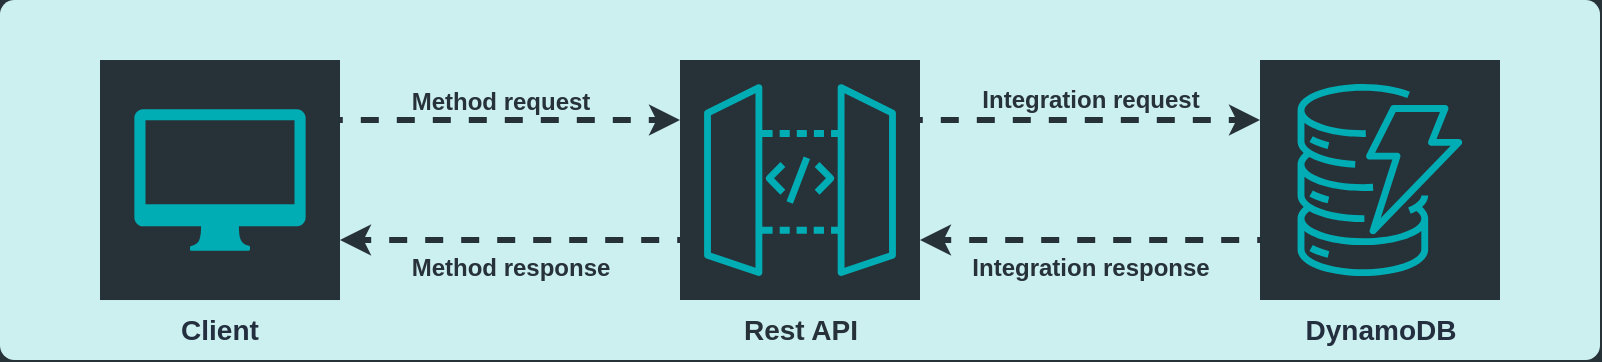 <mxfile version="24.5.3" type="device" pages="10">
  <diagram id="n53C7Ly3tryWoGmCWPEh" name="main">
    <mxGraphModel dx="3813" dy="1709" grid="1" gridSize="10" guides="1" tooltips="1" connect="1" arrows="1" fold="1" page="1" pageScale="1" pageWidth="850" pageHeight="1100" background="#263238" math="0" shadow="0">
      <root>
        <mxCell id="0" />
        <mxCell id="1" parent="0" />
        <mxCell id="TYqkIrK-kTHE-MPJR6L7-1" value="" style="rounded=1;whiteSpace=wrap;html=1;strokeColor=none;fillColor=#cceff0;arcSize=4;fontColor=#263238;" vertex="1" parent="1">
          <mxGeometry x="-460" y="350" width="800" height="180" as="geometry" />
        </mxCell>
        <mxCell id="TYqkIrK-kTHE-MPJR6L7-2" value="Rest API" style="sketch=0;points=[[0,0,0],[0.25,0,0],[0.5,0,0],[0.75,0,0],[1,0,0],[0,1,0],[0.25,1,0],[0.5,1,0],[0.75,1,0],[1,1,0],[0,0.25,0],[0,0.5,0],[0,0.75,0],[1,0.25,0],[1,0.5,0],[1,0.75,0]];outlineConnect=0;fontColor=#263238;fillColor=#263238;strokeColor=#00ADB5;dashed=0;verticalLabelPosition=bottom;verticalAlign=top;align=center;html=1;fontSize=14;fontStyle=1;aspect=fixed;shape=mxgraph.aws4.resourceIcon;resIcon=mxgraph.aws4.api_gateway;rotatable=0;" vertex="1" parent="1">
          <mxGeometry x="-120" y="380.005" width="120" height="120" as="geometry" />
        </mxCell>
        <mxCell id="TYqkIrK-kTHE-MPJR6L7-3" value="&lt;b&gt;&lt;font style=&quot;font-size: 12px;&quot;&gt;Integration request&lt;/font&gt;&lt;/b&gt;" style="edgeStyle=orthogonalEdgeStyle;rounded=0;orthogonalLoop=1;jettySize=auto;html=1;dashed=1;flowAnimation=1;strokeWidth=3;flowAnimationDuration=1000;fixDash=0;anchorPointDirection=1;snapToPoint=0;flowAnimationDirection=normal;fontSize=14;labelBackgroundColor=none;verticalAlign=bottom;strokeColor=#263238;exitX=1;exitY=0.25;exitDx=0;exitDy=0;exitPerimeter=0;fontColor=#263238;endFill=1;entryX=0;entryY=0.25;entryDx=0;entryDy=0;entryPerimeter=0;" edge="1" parent="1" source="TYqkIrK-kTHE-MPJR6L7-2" target="TYqkIrK-kTHE-MPJR6L7-4">
          <mxGeometry x="0.002" relative="1" as="geometry">
            <mxPoint x="-182" y="430.38" as="sourcePoint" />
            <mxPoint x="190" y="415.005" as="targetPoint" />
            <Array as="points" />
            <mxPoint as="offset" />
          </mxGeometry>
        </mxCell>
        <mxCell id="TYqkIrK-kTHE-MPJR6L7-4" value="&lt;b style=&quot;font-size: 14px;&quot;&gt;DynamoDB&lt;/b&gt;" style="sketch=0;points=[[0,0,0],[0.25,0,0],[0.5,0,0],[0.75,0,0],[1,0,0],[0,1,0],[0.25,1,0],[0.5,1,0],[0.75,1,0],[1,1,0],[0,0.25,0],[0,0.5,0],[0,0.75,0],[1,0.25,0],[1,0.5,0],[1,0.75,0]];outlineConnect=0;fontColor=#232F3E;fillColor=#263238;strokeColor=#00adb5;dashed=0;verticalLabelPosition=bottom;verticalAlign=top;align=center;html=1;fontSize=14;fontStyle=0;aspect=fixed;shape=mxgraph.aws4.resourceIcon;resIcon=mxgraph.aws4.dynamodb;" vertex="1" parent="1">
          <mxGeometry x="170" y="380.01" width="120" height="120" as="geometry" />
        </mxCell>
        <mxCell id="TYqkIrK-kTHE-MPJR6L7-5" value="" style="group;aspect=fixed;fontSize=14;" vertex="1" connectable="0" parent="1">
          <mxGeometry x="-410" y="380.01" width="120" height="120" as="geometry" />
        </mxCell>
        <mxCell id="TYqkIrK-kTHE-MPJR6L7-6" value="&lt;b&gt;&lt;font style=&quot;font-size: 14px;&quot;&gt;Client&lt;/font&gt;&lt;/b&gt;" style="whiteSpace=wrap;html=1;aspect=fixed;dashed=0;sketch=0;strokeColor=none;align=center;verticalAlign=top;fontFamily=Helvetica;fontSize=12;fontColor=#232F3E;fontStyle=0;fillColor=#263238;horizontal=1;labelPosition=center;verticalLabelPosition=bottom;" vertex="1" parent="TYqkIrK-kTHE-MPJR6L7-5">
          <mxGeometry width="120" height="120" as="geometry" />
        </mxCell>
        <mxCell id="TYqkIrK-kTHE-MPJR6L7-7" value="" style="sketch=0;pointerEvents=1;shadow=0;dashed=0;html=1;strokeColor=none;fillColor=#00adb5;labelPosition=center;verticalLabelPosition=bottom;verticalAlign=top;outlineConnect=0;align=center;shape=mxgraph.office.devices.mac_client;fontStyle=1;fontColor=#263238;aspect=fixed;" vertex="1" parent="TYqkIrK-kTHE-MPJR6L7-5">
          <mxGeometry x="17.184" y="24.564" width="85.632" height="70.86" as="geometry" />
        </mxCell>
        <mxCell id="TYqkIrK-kTHE-MPJR6L7-8" value="&lt;b&gt;&lt;font style=&quot;font-size: 12px;&quot;&gt;Method response&lt;/font&gt;&lt;/b&gt;" style="endArrow=classic;html=1;rounded=0;dashed=1;strokeColor=#263238;strokeWidth=3;align=center;verticalAlign=top;fontFamily=Helvetica;fontSize=12;fontColor=#263238;labelBackgroundColor=none;edgeStyle=orthogonalEdgeStyle;flowAnimation=1;flowAnimationDirection=normal;flowAnimationDuration=1000;exitX=0;exitY=0.75;exitDx=0;exitDy=0;entryX=1;entryY=0.75;entryDx=0;entryDy=0;exitPerimeter=0;" edge="1" parent="1" source="TYqkIrK-kTHE-MPJR6L7-2" target="TYqkIrK-kTHE-MPJR6L7-6">
          <mxGeometry width="50" height="50" relative="1" as="geometry">
            <mxPoint x="-310" y="425.38" as="sourcePoint" />
            <mxPoint x="-110" y="425.38" as="targetPoint" />
          </mxGeometry>
        </mxCell>
        <mxCell id="TYqkIrK-kTHE-MPJR6L7-9" value="&lt;b&gt;Method request&lt;/b&gt;" style="edgeStyle=orthogonalEdgeStyle;rounded=0;orthogonalLoop=1;jettySize=auto;html=1;dashed=1;flowAnimation=1;strokeWidth=3;flowAnimationDuration=1000;fixDash=0;anchorPointDirection=1;snapToPoint=0;flowAnimationDirection=normal;labelBackgroundColor=none;textShadow=0;fontSize=12;verticalAlign=bottom;fontColor=#263238;strokeColor=#263238;exitX=1;exitY=0.25;exitDx=0;exitDy=0;entryX=0;entryY=0.25;entryDx=0;entryDy=0;entryPerimeter=0;targetPerimeterSpacing=0;jumpStyle=none;jumpSize=6;endSize=6;shadow=0;" edge="1" parent="1" source="TYqkIrK-kTHE-MPJR6L7-6" target="TYqkIrK-kTHE-MPJR6L7-2">
          <mxGeometry x="-0.059" relative="1" as="geometry">
            <mxPoint x="180" y="480" as="sourcePoint" />
            <mxPoint x="10" y="480" as="targetPoint" />
            <mxPoint as="offset" />
          </mxGeometry>
        </mxCell>
        <mxCell id="TYqkIrK-kTHE-MPJR6L7-10" value="" style="edgeLabel;html=1;align=center;verticalAlign=middle;resizable=0;points=[];dashed=0;sketch=0;strokeColor=#00adb5;fontFamily=Helvetica;fontSize=12;fontColor=#263238;fontStyle=0;labelBackgroundColor=none;fillColor=#263238;" vertex="1" connectable="0" parent="TYqkIrK-kTHE-MPJR6L7-9">
          <mxGeometry x="-0.138" y="2" relative="1" as="geometry">
            <mxPoint as="offset" />
          </mxGeometry>
        </mxCell>
        <mxCell id="TYqkIrK-kTHE-MPJR6L7-11" value="" style="edgeLabel;html=1;align=center;verticalAlign=middle;resizable=0;points=[];dashed=0;sketch=0;strokeColor=#00adb5;fontFamily=Helvetica;fontSize=12;fontColor=#263238;fontStyle=0;labelBackgroundColor=none;fillColor=#263238;" vertex="1" connectable="0" parent="TYqkIrK-kTHE-MPJR6L7-9">
          <mxGeometry x="-0.037" relative="1" as="geometry">
            <mxPoint as="offset" />
          </mxGeometry>
        </mxCell>
        <mxCell id="TYqkIrK-kTHE-MPJR6L7-12" value="" style="edgeLabel;html=1;align=center;verticalAlign=top;resizable=0;points=[];dashed=0;sketch=0;strokeColor=#00adb5;fontFamily=Helvetica;fontSize=12;fontColor=#263238;fontStyle=0;labelBackgroundColor=none;fillColor=#263238;" vertex="1" connectable="0" parent="TYqkIrK-kTHE-MPJR6L7-9">
          <mxGeometry x="-0.189" relative="1" as="geometry">
            <mxPoint as="offset" />
          </mxGeometry>
        </mxCell>
        <mxCell id="TYqkIrK-kTHE-MPJR6L7-13" value="&lt;b&gt;Integration response&lt;/b&gt;" style="edgeStyle=orthogonalEdgeStyle;rounded=0;orthogonalLoop=1;jettySize=auto;html=1;dashed=1;flowAnimation=1;strokeWidth=3;flowAnimationDuration=1000;fixDash=0;anchorPointDirection=1;snapToPoint=0;flowAnimationDirection=normal;fontSize=12;labelBackgroundColor=none;verticalAlign=top;strokeColor=#263238;exitX=0;exitY=0.75;exitDx=0;exitDy=0;exitPerimeter=0;fontColor=#263238;endFill=1;entryX=1;entryY=0.75;entryDx=0;entryDy=0;entryPerimeter=0;" edge="1" parent="1" source="TYqkIrK-kTHE-MPJR6L7-4" target="TYqkIrK-kTHE-MPJR6L7-2">
          <mxGeometry x="0.003" relative="1" as="geometry">
            <mxPoint x="10" y="420" as="sourcePoint" />
            <mxPoint x="180" y="420" as="targetPoint" />
            <Array as="points" />
            <mxPoint as="offset" />
          </mxGeometry>
        </mxCell>
      </root>
    </mxGraphModel>
  </diagram>
  <diagram name="method_request" id="6o8CZv3Ip9dZTEALtOeO">
    <mxGraphModel dx="2924" dy="1196" grid="1" gridSize="10" guides="1" tooltips="1" connect="1" arrows="1" fold="1" page="1" pageScale="1" pageWidth="850" pageHeight="1100" background="#263238" math="0" shadow="0">
      <root>
        <mxCell id="0" />
        <mxCell id="1" parent="0" />
        <mxCell id="2NrGtbgMMJxN1qOP3-uo-1" value="" style="rounded=1;whiteSpace=wrap;html=1;strokeColor=none;fillColor=#cceff0;arcSize=4;fontColor=#263238;" parent="1" vertex="1">
          <mxGeometry x="-375" y="350" width="800" height="180" as="geometry" />
        </mxCell>
        <mxCell id="2NrGtbgMMJxN1qOP3-uo-2" value="Rest API" style="sketch=0;points=[[0,0,0],[0.25,0,0],[0.5,0,0],[0.75,0,0],[1,0,0],[0,1,0],[0.25,1,0],[0.5,1,0],[0.75,1,0],[1,1,0],[0,0.25,0],[0,0.5,0],[0,0.75,0],[1,0.25,0],[1,0.5,0],[1,0.75,0]];outlineConnect=0;fontColor=#263238;fillColor=#263238;strokeColor=#00ADB5;dashed=0;verticalLabelPosition=bottom;verticalAlign=top;align=center;html=1;fontSize=14;fontStyle=1;aspect=fixed;shape=mxgraph.aws4.resourceIcon;resIcon=mxgraph.aws4.api_gateway;rotatable=0;" parent="1" vertex="1">
          <mxGeometry x="-35" y="380.005" width="120" height="120" as="geometry" />
        </mxCell>
        <mxCell id="2NrGtbgMMJxN1qOP3-uo-3" value="" style="edgeStyle=orthogonalEdgeStyle;rounded=0;orthogonalLoop=1;jettySize=auto;html=1;dashed=1;flowAnimation=0;strokeWidth=2;flowAnimationDuration=1000;fixDash=0;anchorPointDirection=1;snapToPoint=0;flowAnimationDirection=normal;fontSize=14;labelBackgroundColor=none;verticalAlign=bottom;strokeColor=#263238;exitX=1;exitY=0.25;exitDx=0;exitDy=0;exitPerimeter=0;fontColor=#263238;endFill=1;entryX=0;entryY=0.25;entryDx=0;entryDy=0;entryPerimeter=0;" parent="1" source="2NrGtbgMMJxN1qOP3-uo-2" target="2NrGtbgMMJxN1qOP3-uo-8" edge="1">
          <mxGeometry x="0.003" relative="1" as="geometry">
            <mxPoint x="-97" y="430.38" as="sourcePoint" />
            <mxPoint x="275" y="415.005" as="targetPoint" />
            <Array as="points" />
            <mxPoint as="offset" />
          </mxGeometry>
        </mxCell>
        <mxCell id="2NrGtbgMMJxN1qOP3-uo-8" value="&lt;b style=&quot;font-size: 14px;&quot;&gt;DynamoDB&lt;/b&gt;" style="sketch=0;points=[[0,0,0],[0.25,0,0],[0.5,0,0],[0.75,0,0],[1,0,0],[0,1,0],[0.25,1,0],[0.5,1,0],[0.75,1,0],[1,1,0],[0,0.25,0],[0,0.5,0],[0,0.75,0],[1,0.25,0],[1,0.5,0],[1,0.75,0]];outlineConnect=0;fontColor=#232F3E;fillColor=#263238;strokeColor=#00adb5;dashed=0;verticalLabelPosition=bottom;verticalAlign=top;align=center;html=1;fontSize=14;fontStyle=0;aspect=fixed;shape=mxgraph.aws4.resourceIcon;resIcon=mxgraph.aws4.dynamodb;" parent="1" vertex="1">
          <mxGeometry x="255" y="380.01" width="120" height="120" as="geometry" />
        </mxCell>
        <mxCell id="2NrGtbgMMJxN1qOP3-uo-9" value="" style="group;aspect=fixed;fontSize=14;" parent="1" vertex="1" connectable="0">
          <mxGeometry x="-325" y="380.01" width="120" height="120" as="geometry" />
        </mxCell>
        <mxCell id="2NrGtbgMMJxN1qOP3-uo-10" value="&lt;b&gt;&lt;font style=&quot;font-size: 14px;&quot;&gt;Client&lt;/font&gt;&lt;/b&gt;" style="whiteSpace=wrap;html=1;aspect=fixed;dashed=0;sketch=0;strokeColor=none;align=center;verticalAlign=top;fontFamily=Helvetica;fontSize=12;fontColor=#232F3E;fontStyle=0;fillColor=#263238;horizontal=1;labelPosition=center;verticalLabelPosition=bottom;" parent="2NrGtbgMMJxN1qOP3-uo-9" vertex="1">
          <mxGeometry width="120" height="120" as="geometry" />
        </mxCell>
        <mxCell id="2NrGtbgMMJxN1qOP3-uo-11" value="" style="sketch=0;pointerEvents=1;shadow=0;dashed=0;html=1;strokeColor=none;fillColor=#00adb5;labelPosition=center;verticalLabelPosition=bottom;verticalAlign=top;outlineConnect=0;align=center;shape=mxgraph.office.devices.mac_client;fontStyle=1;fontColor=#263238;aspect=fixed;" parent="2NrGtbgMMJxN1qOP3-uo-9" vertex="1">
          <mxGeometry x="17.184" y="24.564" width="85.632" height="70.86" as="geometry" />
        </mxCell>
        <mxCell id="2NrGtbgMMJxN1qOP3-uo-13" value="" style="endArrow=classic;html=1;rounded=0;dashed=1;strokeColor=#263238;strokeWidth=2;align=center;verticalAlign=top;fontFamily=Helvetica;fontSize=12;fontColor=#263238;labelBackgroundColor=none;edgeStyle=orthogonalEdgeStyle;flowAnimation=0;flowAnimationDirection=normal;flowAnimationDuration=1000;exitX=0;exitY=0.75;exitDx=0;exitDy=0;entryX=1;entryY=0.75;entryDx=0;entryDy=0;exitPerimeter=0;" parent="1" source="2NrGtbgMMJxN1qOP3-uo-2" target="2NrGtbgMMJxN1qOP3-uo-10" edge="1">
          <mxGeometry width="50" height="50" relative="1" as="geometry">
            <mxPoint x="-225" y="425.38" as="sourcePoint" />
            <mxPoint x="-25" y="425.38" as="targetPoint" />
          </mxGeometry>
        </mxCell>
        <mxCell id="2NrGtbgMMJxN1qOP3-uo-14" value="&lt;b style=&quot;forced-color-adjust: none; color: rgb(38, 50, 56); font-family: Helvetica; font-size: 12px; font-style: normal; font-variant-ligatures: normal; font-variant-caps: normal; letter-spacing: normal; orphans: 2; text-align: center; text-indent: 0px; text-transform: none; widows: 2; word-spacing: 0px; -webkit-text-stroke-width: 0px; white-space: nowrap; text-decoration-thickness: initial; text-decoration-style: initial; text-decoration-color: initial;&quot;&gt;Client send request&lt;/b&gt;&lt;div style=&quot;forced-color-adjust: none; color: rgb(38, 50, 56); font-family: Helvetica; font-size: 12px; font-style: normal; font-variant-ligatures: normal; font-variant-caps: normal; font-weight: 400; letter-spacing: normal; orphans: 2; text-align: center; text-indent: 0px; text-transform: none; widows: 2; word-spacing: 0px; -webkit-text-stroke-width: 0px; white-space: nowrap; text-decoration-thickness: initial; text-decoration-style: initial; text-decoration-color: initial;&quot;&gt;&lt;b style=&quot;forced-color-adjust: none;&quot;&gt;to API&lt;/b&gt;&lt;/div&gt;" style="edgeStyle=orthogonalEdgeStyle;rounded=0;orthogonalLoop=1;jettySize=auto;html=1;dashed=1;flowAnimation=1;strokeWidth=5;flowAnimationDuration=1000;fixDash=0;anchorPointDirection=1;snapToPoint=0;flowAnimationDirection=normal;labelBackgroundColor=none;textShadow=0;fontSize=12;verticalAlign=bottom;fontColor=#263238;strokeColor=#00adb5;exitX=1;exitY=0.25;exitDx=0;exitDy=0;entryX=0;entryY=0.25;entryDx=0;entryDy=0;entryPerimeter=0;targetPerimeterSpacing=0;jumpStyle=none;jumpSize=6;endSize=6;shadow=0;" parent="1" source="2NrGtbgMMJxN1qOP3-uo-10" target="2NrGtbgMMJxN1qOP3-uo-2" edge="1">
          <mxGeometry x="-0.059" relative="1" as="geometry">
            <mxPoint x="265" y="480" as="sourcePoint" />
            <mxPoint x="95" y="480" as="targetPoint" />
            <mxPoint as="offset" />
          </mxGeometry>
        </mxCell>
        <mxCell id="2NrGtbgMMJxN1qOP3-uo-15" value="" style="edgeLabel;html=1;align=center;verticalAlign=middle;resizable=0;points=[];dashed=0;sketch=0;strokeColor=#00adb5;fontFamily=Helvetica;fontSize=12;fontColor=#263238;fontStyle=0;labelBackgroundColor=none;fillColor=#263238;" parent="2NrGtbgMMJxN1qOP3-uo-14" vertex="1" connectable="0">
          <mxGeometry x="-0.138" y="2" relative="1" as="geometry">
            <mxPoint as="offset" />
          </mxGeometry>
        </mxCell>
        <mxCell id="2NrGtbgMMJxN1qOP3-uo-16" value="" style="edgeLabel;html=1;align=center;verticalAlign=middle;resizable=0;points=[];dashed=0;sketch=0;strokeColor=#00adb5;fontFamily=Helvetica;fontSize=12;fontColor=#263238;fontStyle=0;labelBackgroundColor=none;fillColor=#263238;" parent="2NrGtbgMMJxN1qOP3-uo-14" vertex="1" connectable="0">
          <mxGeometry x="-0.037" relative="1" as="geometry">
            <mxPoint as="offset" />
          </mxGeometry>
        </mxCell>
        <mxCell id="2NrGtbgMMJxN1qOP3-uo-17" value="" style="edgeLabel;html=1;align=center;verticalAlign=top;resizable=0;points=[];dashed=0;sketch=0;strokeColor=#00adb5;fontFamily=Helvetica;fontSize=12;fontColor=#263238;fontStyle=0;labelBackgroundColor=none;fillColor=#263238;" parent="2NrGtbgMMJxN1qOP3-uo-14" vertex="1" connectable="0">
          <mxGeometry x="-0.189" relative="1" as="geometry">
            <mxPoint as="offset" />
          </mxGeometry>
        </mxCell>
        <mxCell id="2NrGtbgMMJxN1qOP3-uo-18" value="" style="edgeStyle=orthogonalEdgeStyle;rounded=0;orthogonalLoop=1;jettySize=auto;html=1;dashed=1;flowAnimation=0;strokeWidth=2;flowAnimationDuration=1000;fixDash=0;anchorPointDirection=1;snapToPoint=0;flowAnimationDirection=normal;fontSize=14;labelBackgroundColor=none;verticalAlign=bottom;strokeColor=#263238;exitX=0;exitY=0.75;exitDx=0;exitDy=0;exitPerimeter=0;fontColor=#263238;endFill=1;entryX=1;entryY=0.75;entryDx=0;entryDy=0;entryPerimeter=0;" parent="1" source="2NrGtbgMMJxN1qOP3-uo-8" target="2NrGtbgMMJxN1qOP3-uo-2" edge="1">
          <mxGeometry x="0.003" relative="1" as="geometry">
            <mxPoint x="95" y="420" as="sourcePoint" />
            <mxPoint x="265" y="420" as="targetPoint" />
            <Array as="points" />
            <mxPoint as="offset" />
          </mxGeometry>
        </mxCell>
      </root>
    </mxGraphModel>
  </diagram>
  <diagram id="AsL_UbO-UPVM6erIK2UO" name="integration_request">
    <mxGraphModel dx="2924" dy="1196" grid="1" gridSize="10" guides="1" tooltips="1" connect="1" arrows="1" fold="1" page="1" pageScale="1" pageWidth="850" pageHeight="1100" background="#263238" math="0" shadow="0">
      <root>
        <mxCell id="0" />
        <mxCell id="1" parent="0" />
        <mxCell id="mONAfLxAecwVjxYk5vqd-1" value="" style="rounded=1;whiteSpace=wrap;html=1;strokeColor=none;fillColor=#cceff0;arcSize=4;fontColor=#263238;" parent="1" vertex="1">
          <mxGeometry x="-340" y="290" width="800" height="180" as="geometry" />
        </mxCell>
        <mxCell id="mONAfLxAecwVjxYk5vqd-5" value="Rest API" style="sketch=0;points=[[0,0,0],[0.25,0,0],[0.5,0,0],[0.75,0,0],[1,0,0],[0,1,0],[0.25,1,0],[0.5,1,0],[0.75,1,0],[1,1,0],[0,0.25,0],[0,0.5,0],[0,0.75,0],[1,0.25,0],[1,0.5,0],[1,0.75,0]];outlineConnect=0;fontColor=#263238;fillColor=#263238;strokeColor=#00ADB5;dashed=0;verticalLabelPosition=bottom;verticalAlign=top;align=center;html=1;fontSize=14;fontStyle=1;aspect=fixed;shape=mxgraph.aws4.resourceIcon;resIcon=mxgraph.aws4.api_gateway;rotatable=0;" parent="1" vertex="1">
          <mxGeometry y="320.005" width="120" height="120" as="geometry" />
        </mxCell>
        <mxCell id="mONAfLxAecwVjxYk5vqd-7" value="&lt;b style=&quot;font-size: 14px;&quot;&gt;API Gateway sends&lt;/b&gt;&lt;div style=&quot;font-size: 14px;&quot;&gt;&lt;b style=&quot;font-size: 14px;&quot;&gt;request to server&lt;/b&gt;&lt;/div&gt;" style="edgeStyle=orthogonalEdgeStyle;rounded=0;orthogonalLoop=1;jettySize=auto;html=1;dashed=1;flowAnimation=1;strokeWidth=5;flowAnimationDuration=1000;fixDash=0;anchorPointDirection=1;snapToPoint=0;flowAnimationDirection=normal;fontSize=14;labelBackgroundColor=none;verticalAlign=bottom;strokeColor=#00ADB5;exitX=1;exitY=0.25;exitDx=0;exitDy=0;exitPerimeter=0;fontColor=#263238;endFill=1;entryX=0;entryY=0.25;entryDx=0;entryDy=0;entryPerimeter=0;" parent="1" source="mONAfLxAecwVjxYk5vqd-5" target="GAykMaJ-j8OMsee4IJ4t-1" edge="1">
          <mxGeometry x="0.003" relative="1" as="geometry">
            <mxPoint x="-62" y="370.38" as="sourcePoint" />
            <mxPoint x="310" y="355.005" as="targetPoint" />
            <Array as="points" />
            <mxPoint as="offset" />
          </mxGeometry>
        </mxCell>
        <mxCell id="mONAfLxAecwVjxYk5vqd-8" value="" style="edgeStyle=orthogonalEdgeStyle;rounded=0;orthogonalLoop=1;jettySize=auto;html=1;dashed=1;flowAnimation=0;strokeWidth=2;flowAnimationDuration=1000;fixDash=0;anchorPointDirection=1;snapToPoint=0;flowAnimationDirection=normal;labelBackgroundColor=none;textShadow=1;fontSize=12;verticalAlign=top;fontColor=#263238;strokeColor=#263238;exitX=0;exitY=0.75;exitDx=0;exitDy=0;exitPerimeter=0;entryX=1;entryY=0.75;entryDx=0;entryDy=0;entryPerimeter=0;" parent="1" source="GAykMaJ-j8OMsee4IJ4t-1" target="mONAfLxAecwVjxYk5vqd-5" edge="1">
          <mxGeometry relative="1" as="geometry">
            <mxPoint x="310" y="380.009" as="sourcePoint" />
            <mxPoint x="320" y="357.38" as="targetPoint" />
          </mxGeometry>
        </mxCell>
        <mxCell id="GAykMaJ-j8OMsee4IJ4t-1" value="&lt;b style=&quot;font-size: 14px;&quot;&gt;DynamoDB&lt;/b&gt;" style="sketch=0;points=[[0,0,0],[0.25,0,0],[0.5,0,0],[0.75,0,0],[1,0,0],[0,1,0],[0.25,1,0],[0.5,1,0],[0.75,1,0],[1,1,0],[0,0.25,0],[0,0.5,0],[0,0.75,0],[1,0.25,0],[1,0.5,0],[1,0.75,0]];outlineConnect=0;fontColor=#232F3E;fillColor=#263238;strokeColor=#00adb5;dashed=0;verticalLabelPosition=bottom;verticalAlign=top;align=center;html=1;fontSize=14;fontStyle=0;aspect=fixed;shape=mxgraph.aws4.resourceIcon;resIcon=mxgraph.aws4.dynamodb;" parent="1" vertex="1">
          <mxGeometry x="290" y="320.01" width="120" height="120" as="geometry" />
        </mxCell>
        <mxCell id="GAykMaJ-j8OMsee4IJ4t-4" value="" style="group;aspect=fixed;fontSize=14;" parent="1" vertex="1" connectable="0">
          <mxGeometry x="-290" y="320.01" width="120" height="120" as="geometry" />
        </mxCell>
        <mxCell id="GAykMaJ-j8OMsee4IJ4t-3" value="&lt;b&gt;&lt;font style=&quot;font-size: 14px;&quot;&gt;Client&lt;/font&gt;&lt;/b&gt;" style="whiteSpace=wrap;html=1;aspect=fixed;dashed=0;sketch=0;strokeColor=none;align=center;verticalAlign=top;fontFamily=Helvetica;fontSize=12;fontColor=#232F3E;fontStyle=0;fillColor=#263238;horizontal=1;labelPosition=center;verticalLabelPosition=bottom;" parent="GAykMaJ-j8OMsee4IJ4t-4" vertex="1">
          <mxGeometry width="120" height="120" as="geometry" />
        </mxCell>
        <mxCell id="mONAfLxAecwVjxYk5vqd-4" value="" style="sketch=0;pointerEvents=1;shadow=0;dashed=0;html=1;strokeColor=none;fillColor=#00adb5;labelPosition=center;verticalLabelPosition=bottom;verticalAlign=top;outlineConnect=0;align=center;shape=mxgraph.office.devices.mac_client;fontStyle=1;fontColor=#263238;aspect=fixed;" parent="GAykMaJ-j8OMsee4IJ4t-4" vertex="1">
          <mxGeometry x="17.184" y="24.564" width="85.632" height="70.86" as="geometry" />
        </mxCell>
        <mxCell id="GAykMaJ-j8OMsee4IJ4t-6" value="" style="endArrow=classic;html=1;rounded=0;dashed=1;strokeColor=#263238;strokeWidth=2;align=center;verticalAlign=top;fontFamily=Helvetica;fontSize=12;fontColor=#263238;labelBackgroundColor=none;edgeStyle=orthogonalEdgeStyle;flowAnimation=0;flowAnimationDirection=normal;flowAnimationDuration=1000;exitX=1;exitY=0.25;exitDx=0;exitDy=0;entryX=0;entryY=0.25;entryDx=0;entryDy=0;entryPerimeter=0;" parent="1" source="GAykMaJ-j8OMsee4IJ4t-3" target="mONAfLxAecwVjxYk5vqd-5" edge="1">
          <mxGeometry width="50" height="50" relative="1" as="geometry">
            <mxPoint x="100" y="426.38" as="sourcePoint" />
            <mxPoint x="150" y="376.38" as="targetPoint" />
          </mxGeometry>
        </mxCell>
        <mxCell id="GAykMaJ-j8OMsee4IJ4t-7" value="" style="endArrow=classic;html=1;rounded=0;dashed=1;strokeColor=#263238;strokeWidth=2;align=center;verticalAlign=top;fontFamily=Helvetica;fontSize=12;fontColor=#263238;labelBackgroundColor=none;edgeStyle=orthogonalEdgeStyle;flowAnimation=0;flowAnimationDirection=normal;flowAnimationDuration=1000;exitX=0;exitY=0.75;exitDx=0;exitDy=0;entryX=1;entryY=0.75;entryDx=0;entryDy=0;exitPerimeter=0;" parent="1" source="mONAfLxAecwVjxYk5vqd-5" target="GAykMaJ-j8OMsee4IJ4t-3" edge="1">
          <mxGeometry width="50" height="50" relative="1" as="geometry">
            <mxPoint x="-190" y="365.38" as="sourcePoint" />
            <mxPoint x="10" y="365.38" as="targetPoint" />
          </mxGeometry>
        </mxCell>
      </root>
    </mxGraphModel>
  </diagram>
  <diagram id="ZGUZH4gbHVQky6lZ8MoL" name="integration_response">
    <mxGraphModel dx="3813" dy="1709" grid="1" gridSize="10" guides="1" tooltips="1" connect="1" arrows="1" fold="1" page="1" pageScale="1" pageWidth="850" pageHeight="1100" background="#263238" math="0" shadow="0">
      <root>
        <mxCell id="0" />
        <mxCell id="1" parent="0" />
        <mxCell id="K9bXJv51vh-DB9y_nr3Q-11" value="" style="rounded=1;whiteSpace=wrap;html=1;strokeColor=none;fillColor=#cceff0;arcSize=4;fontColor=#263238;" parent="1" vertex="1">
          <mxGeometry x="-400" y="340" width="800" height="180" as="geometry" />
        </mxCell>
        <mxCell id="K9bXJv51vh-DB9y_nr3Q-12" value="Rest API" style="sketch=0;points=[[0,0,0],[0.25,0,0],[0.5,0,0],[0.75,0,0],[1,0,0],[0,1,0],[0.25,1,0],[0.5,1,0],[0.75,1,0],[1,1,0],[0,0.25,0],[0,0.5,0],[0,0.75,0],[1,0.25,0],[1,0.5,0],[1,0.75,0]];outlineConnect=0;fontColor=#263238;fillColor=#263238;strokeColor=#00ADB5;dashed=0;verticalLabelPosition=bottom;verticalAlign=top;align=center;html=1;fontSize=14;fontStyle=1;aspect=fixed;shape=mxgraph.aws4.resourceIcon;resIcon=mxgraph.aws4.api_gateway;rotatable=0;" parent="1" vertex="1">
          <mxGeometry x="-60" y="370.005" width="120" height="120" as="geometry" />
        </mxCell>
        <mxCell id="K9bXJv51vh-DB9y_nr3Q-13" value="" style="edgeStyle=orthogonalEdgeStyle;rounded=0;orthogonalLoop=1;jettySize=auto;html=1;dashed=1;flowAnimation=0;strokeWidth=2;flowAnimationDuration=1000;fixDash=0;anchorPointDirection=1;snapToPoint=0;flowAnimationDirection=normal;fontSize=14;labelBackgroundColor=none;verticalAlign=bottom;strokeColor=#263238;exitX=1;exitY=0.25;exitDx=0;exitDy=0;exitPerimeter=0;fontColor=#263238;endFill=1;entryX=0;entryY=0.25;entryDx=0;entryDy=0;entryPerimeter=0;" parent="1" source="K9bXJv51vh-DB9y_nr3Q-12" target="K9bXJv51vh-DB9y_nr3Q-15" edge="1">
          <mxGeometry x="0.003" relative="1" as="geometry">
            <mxPoint x="-122" y="420.38" as="sourcePoint" />
            <mxPoint x="250" y="405.005" as="targetPoint" />
            <Array as="points" />
            <mxPoint as="offset" />
          </mxGeometry>
        </mxCell>
        <mxCell id="K9bXJv51vh-DB9y_nr3Q-14" value="" style="edgeStyle=orthogonalEdgeStyle;rounded=0;orthogonalLoop=1;jettySize=auto;html=1;dashed=1;flowAnimation=1;strokeWidth=5;flowAnimationDuration=1000;fixDash=0;anchorPointDirection=1;snapToPoint=0;flowAnimationDirection=normal;labelBackgroundColor=none;textShadow=1;fontSize=12;verticalAlign=top;fontColor=#263238;strokeColor=#00adb5;exitX=0;exitY=0.75;exitDx=0;exitDy=0;exitPerimeter=0;entryX=1;entryY=0.75;entryDx=0;entryDy=0;entryPerimeter=0;targetPerimeterSpacing=0;jumpStyle=none;jumpSize=6;endSize=6;shadow=0;" parent="1" source="K9bXJv51vh-DB9y_nr3Q-15" target="K9bXJv51vh-DB9y_nr3Q-12" edge="1">
          <mxGeometry relative="1" as="geometry">
            <mxPoint x="250" y="430.009" as="sourcePoint" />
            <mxPoint x="260" y="407.38" as="targetPoint" />
          </mxGeometry>
        </mxCell>
        <mxCell id="K9bXJv51vh-DB9y_nr3Q-21" value="" style="edgeLabel;html=1;align=center;verticalAlign=middle;resizable=0;points=[];dashed=0;sketch=0;strokeColor=#00adb5;fontFamily=Helvetica;fontSize=12;fontColor=#263238;fontStyle=0;labelBackgroundColor=none;fillColor=#263238;" parent="K9bXJv51vh-DB9y_nr3Q-14" vertex="1" connectable="0">
          <mxGeometry x="-0.138" y="2" relative="1" as="geometry">
            <mxPoint as="offset" />
          </mxGeometry>
        </mxCell>
        <mxCell id="K9bXJv51vh-DB9y_nr3Q-22" value="" style="edgeLabel;html=1;align=center;verticalAlign=middle;resizable=0;points=[];dashed=0;sketch=0;strokeColor=#00adb5;fontFamily=Helvetica;fontSize=12;fontColor=#263238;fontStyle=0;labelBackgroundColor=none;fillColor=#263238;" parent="K9bXJv51vh-DB9y_nr3Q-14" vertex="1" connectable="0">
          <mxGeometry x="-0.037" relative="1" as="geometry">
            <mxPoint as="offset" />
          </mxGeometry>
        </mxCell>
        <mxCell id="K9bXJv51vh-DB9y_nr3Q-23" value="&lt;b&gt;Server responds&lt;/b&gt;&lt;div&gt;&lt;b&gt;to the API&lt;/b&gt;&lt;/div&gt;" style="edgeLabel;html=1;align=center;verticalAlign=top;resizable=0;points=[];dashed=0;sketch=0;strokeColor=#00adb5;fontFamily=Helvetica;fontSize=12;fontColor=#263238;fontStyle=0;labelBackgroundColor=none;fillColor=#263238;" parent="K9bXJv51vh-DB9y_nr3Q-14" vertex="1" connectable="0">
          <mxGeometry x="-0.189" relative="1" as="geometry">
            <mxPoint as="offset" />
          </mxGeometry>
        </mxCell>
        <mxCell id="K9bXJv51vh-DB9y_nr3Q-15" value="&lt;b style=&quot;font-size: 14px;&quot;&gt;DynamoDB&lt;/b&gt;" style="sketch=0;points=[[0,0,0],[0.25,0,0],[0.5,0,0],[0.75,0,0],[1,0,0],[0,1,0],[0.25,1,0],[0.5,1,0],[0.75,1,0],[1,1,0],[0,0.25,0],[0,0.5,0],[0,0.75,0],[1,0.25,0],[1,0.5,0],[1,0.75,0]];outlineConnect=0;fontColor=#232F3E;fillColor=#263238;strokeColor=#00adb5;dashed=0;verticalLabelPosition=bottom;verticalAlign=top;align=center;html=1;fontSize=14;fontStyle=0;aspect=fixed;shape=mxgraph.aws4.resourceIcon;resIcon=mxgraph.aws4.dynamodb;" parent="1" vertex="1">
          <mxGeometry x="230" y="370.01" width="120" height="120" as="geometry" />
        </mxCell>
        <mxCell id="K9bXJv51vh-DB9y_nr3Q-16" value="" style="group;aspect=fixed;fontSize=14;" parent="1" vertex="1" connectable="0">
          <mxGeometry x="-350" y="370.01" width="120" height="120" as="geometry" />
        </mxCell>
        <mxCell id="K9bXJv51vh-DB9y_nr3Q-17" value="&lt;b&gt;&lt;font style=&quot;font-size: 14px;&quot;&gt;Client&lt;/font&gt;&lt;/b&gt;" style="whiteSpace=wrap;html=1;aspect=fixed;dashed=0;sketch=0;strokeColor=none;align=center;verticalAlign=top;fontFamily=Helvetica;fontSize=12;fontColor=#232F3E;fontStyle=0;fillColor=#263238;horizontal=1;labelPosition=center;verticalLabelPosition=bottom;" parent="K9bXJv51vh-DB9y_nr3Q-16" vertex="1">
          <mxGeometry width="120" height="120" as="geometry" />
        </mxCell>
        <mxCell id="K9bXJv51vh-DB9y_nr3Q-18" value="" style="sketch=0;pointerEvents=1;shadow=0;dashed=0;html=1;strokeColor=none;fillColor=#00adb5;labelPosition=center;verticalLabelPosition=bottom;verticalAlign=top;outlineConnect=0;align=center;shape=mxgraph.office.devices.mac_client;fontStyle=1;fontColor=#263238;aspect=fixed;" parent="K9bXJv51vh-DB9y_nr3Q-16" vertex="1">
          <mxGeometry x="17.184" y="24.564" width="85.632" height="70.86" as="geometry" />
        </mxCell>
        <mxCell id="K9bXJv51vh-DB9y_nr3Q-19" value="" style="endArrow=classic;html=1;rounded=0;dashed=1;strokeColor=#263238;strokeWidth=2;align=center;verticalAlign=top;fontFamily=Helvetica;fontSize=12;fontColor=#263238;labelBackgroundColor=none;edgeStyle=orthogonalEdgeStyle;flowAnimation=0;flowAnimationDirection=normal;flowAnimationDuration=1000;exitX=1;exitY=0.25;exitDx=0;exitDy=0;entryX=0;entryY=0.25;entryDx=0;entryDy=0;entryPerimeter=0;" parent="1" source="K9bXJv51vh-DB9y_nr3Q-17" target="K9bXJv51vh-DB9y_nr3Q-12" edge="1">
          <mxGeometry width="50" height="50" relative="1" as="geometry">
            <mxPoint x="40" y="476.38" as="sourcePoint" />
            <mxPoint x="90" y="426.38" as="targetPoint" />
          </mxGeometry>
        </mxCell>
        <mxCell id="K9bXJv51vh-DB9y_nr3Q-20" value="" style="endArrow=classic;html=1;rounded=0;dashed=1;strokeColor=#263238;strokeWidth=2;align=center;verticalAlign=top;fontFamily=Helvetica;fontSize=12;fontColor=#263238;labelBackgroundColor=none;edgeStyle=orthogonalEdgeStyle;flowAnimation=0;flowAnimationDirection=normal;flowAnimationDuration=1000;exitX=0;exitY=0.75;exitDx=0;exitDy=0;entryX=1;entryY=0.75;entryDx=0;entryDy=0;exitPerimeter=0;" parent="1" source="K9bXJv51vh-DB9y_nr3Q-12" target="K9bXJv51vh-DB9y_nr3Q-17" edge="1">
          <mxGeometry width="50" height="50" relative="1" as="geometry">
            <mxPoint x="-250" y="415.38" as="sourcePoint" />
            <mxPoint x="-50" y="415.38" as="targetPoint" />
          </mxGeometry>
        </mxCell>
      </root>
    </mxGraphModel>
  </diagram>
  <diagram name="method_response" id="Pm-AURVakuGPK4KufBLQ">
    <mxGraphModel dx="2035" dy="683" grid="1" gridSize="10" guides="1" tooltips="1" connect="1" arrows="1" fold="1" page="1" pageScale="1" pageWidth="850" pageHeight="1100" background="#263238" math="0" shadow="0">
      <root>
        <mxCell id="dCEIEhGVZi-CwLYYg5zJ-0" />
        <mxCell id="dCEIEhGVZi-CwLYYg5zJ-1" parent="dCEIEhGVZi-CwLYYg5zJ-0" />
        <mxCell id="dCEIEhGVZi-CwLYYg5zJ-2" value="" style="rounded=1;whiteSpace=wrap;html=1;strokeColor=none;fillColor=#cceff0;arcSize=4;fontColor=#263238;" vertex="1" parent="dCEIEhGVZi-CwLYYg5zJ-1">
          <mxGeometry x="-560" y="200" width="800" height="180" as="geometry" />
        </mxCell>
        <mxCell id="dCEIEhGVZi-CwLYYg5zJ-3" value="Rest API" style="sketch=0;points=[[0,0,0],[0.25,0,0],[0.5,0,0],[0.75,0,0],[1,0,0],[0,1,0],[0.25,1,0],[0.5,1,0],[0.75,1,0],[1,1,0],[0,0.25,0],[0,0.5,0],[0,0.75,0],[1,0.25,0],[1,0.5,0],[1,0.75,0]];outlineConnect=0;fontColor=#263238;fillColor=#263238;strokeColor=#00ADB5;dashed=0;verticalLabelPosition=bottom;verticalAlign=top;align=center;html=1;fontSize=14;fontStyle=1;aspect=fixed;shape=mxgraph.aws4.resourceIcon;resIcon=mxgraph.aws4.api_gateway;rotatable=0;" vertex="1" parent="dCEIEhGVZi-CwLYYg5zJ-1">
          <mxGeometry x="-220" y="230.005" width="120" height="120" as="geometry" />
        </mxCell>
        <mxCell id="dCEIEhGVZi-CwLYYg5zJ-4" value="" style="edgeStyle=orthogonalEdgeStyle;rounded=0;orthogonalLoop=1;jettySize=auto;html=1;dashed=1;flowAnimation=0;strokeWidth=2;flowAnimationDuration=1000;fixDash=0;anchorPointDirection=1;snapToPoint=0;flowAnimationDirection=normal;fontSize=14;labelBackgroundColor=none;verticalAlign=bottom;strokeColor=#263238;exitX=1;exitY=0.25;exitDx=0;exitDy=0;exitPerimeter=0;fontColor=#263238;endFill=1;entryX=0;entryY=0.25;entryDx=0;entryDy=0;entryPerimeter=0;" edge="1" parent="dCEIEhGVZi-CwLYYg5zJ-1" source="dCEIEhGVZi-CwLYYg5zJ-3" target="dCEIEhGVZi-CwLYYg5zJ-9">
          <mxGeometry x="0.003" relative="1" as="geometry">
            <mxPoint x="-282" y="280.38" as="sourcePoint" />
            <mxPoint x="90" y="265.005" as="targetPoint" />
            <Array as="points" />
            <mxPoint as="offset" />
          </mxGeometry>
        </mxCell>
        <mxCell id="dCEIEhGVZi-CwLYYg5zJ-5" value="" style="edgeStyle=orthogonalEdgeStyle;rounded=0;orthogonalLoop=1;jettySize=auto;html=1;dashed=1;flowAnimation=1;strokeWidth=5;flowAnimationDuration=1000;fixDash=0;anchorPointDirection=1;snapToPoint=0;flowAnimationDirection=normal;labelBackgroundColor=none;textShadow=1;fontSize=12;verticalAlign=top;fontColor=#263238;strokeColor=#00adb5;entryX=1;entryY=0.75;entryDx=0;entryDy=0;targetPerimeterSpacing=0;jumpStyle=none;jumpSize=6;endSize=6;shadow=0;exitX=0;exitY=0.75;exitDx=0;exitDy=0;exitPerimeter=0;" edge="1" parent="dCEIEhGVZi-CwLYYg5zJ-1" source="dCEIEhGVZi-CwLYYg5zJ-3" target="dCEIEhGVZi-CwLYYg5zJ-11">
          <mxGeometry relative="1" as="geometry">
            <mxPoint x="90" y="290.009" as="sourcePoint" />
            <mxPoint x="100" y="267.38" as="targetPoint" />
          </mxGeometry>
        </mxCell>
        <mxCell id="dCEIEhGVZi-CwLYYg5zJ-6" value="" style="edgeLabel;html=1;align=center;verticalAlign=middle;resizable=0;points=[];dashed=0;sketch=0;strokeColor=#00adb5;fontFamily=Helvetica;fontSize=12;fontColor=#263238;fontStyle=0;labelBackgroundColor=none;fillColor=#263238;" vertex="1" connectable="0" parent="dCEIEhGVZi-CwLYYg5zJ-5">
          <mxGeometry x="-0.138" y="2" relative="1" as="geometry">
            <mxPoint as="offset" />
          </mxGeometry>
        </mxCell>
        <mxCell id="dCEIEhGVZi-CwLYYg5zJ-7" value="" style="edgeLabel;html=1;align=center;verticalAlign=middle;resizable=0;points=[];dashed=0;sketch=0;strokeColor=#00adb5;fontFamily=Helvetica;fontSize=12;fontColor=#263238;fontStyle=0;labelBackgroundColor=none;fillColor=#263238;" vertex="1" connectable="0" parent="dCEIEhGVZi-CwLYYg5zJ-5">
          <mxGeometry x="-0.037" relative="1" as="geometry">
            <mxPoint as="offset" />
          </mxGeometry>
        </mxCell>
        <mxCell id="dCEIEhGVZi-CwLYYg5zJ-8" value="&lt;b&gt;API return response&lt;/b&gt;&lt;div&gt;&lt;b&gt;to the client&lt;/b&gt;&lt;/div&gt;" style="edgeLabel;html=1;align=center;verticalAlign=top;resizable=0;points=[];dashed=0;sketch=0;strokeColor=#00adb5;fontFamily=Helvetica;fontSize=12;fontColor=#263238;fontStyle=0;labelBackgroundColor=none;fillColor=#263238;" vertex="1" connectable="0" parent="dCEIEhGVZi-CwLYYg5zJ-5">
          <mxGeometry x="-0.189" relative="1" as="geometry">
            <mxPoint as="offset" />
          </mxGeometry>
        </mxCell>
        <mxCell id="dCEIEhGVZi-CwLYYg5zJ-9" value="&lt;b style=&quot;font-size: 14px;&quot;&gt;DynamoDB&lt;/b&gt;" style="sketch=0;points=[[0,0,0],[0.25,0,0],[0.5,0,0],[0.75,0,0],[1,0,0],[0,1,0],[0.25,1,0],[0.5,1,0],[0.75,1,0],[1,1,0],[0,0.25,0],[0,0.5,0],[0,0.75,0],[1,0.25,0],[1,0.5,0],[1,0.75,0]];outlineConnect=0;fontColor=#232F3E;fillColor=#263238;strokeColor=#00adb5;dashed=0;verticalLabelPosition=bottom;verticalAlign=top;align=center;html=1;fontSize=14;fontStyle=0;aspect=fixed;shape=mxgraph.aws4.resourceIcon;resIcon=mxgraph.aws4.dynamodb;" vertex="1" parent="dCEIEhGVZi-CwLYYg5zJ-1">
          <mxGeometry x="70" y="230.01" width="120" height="120" as="geometry" />
        </mxCell>
        <mxCell id="dCEIEhGVZi-CwLYYg5zJ-10" value="" style="group;aspect=fixed;fontSize=14;" vertex="1" connectable="0" parent="dCEIEhGVZi-CwLYYg5zJ-1">
          <mxGeometry x="-510" y="230.01" width="120" height="120" as="geometry" />
        </mxCell>
        <mxCell id="dCEIEhGVZi-CwLYYg5zJ-11" value="&lt;b&gt;&lt;font style=&quot;font-size: 14px;&quot;&gt;Client&lt;/font&gt;&lt;/b&gt;" style="whiteSpace=wrap;html=1;aspect=fixed;dashed=0;sketch=0;strokeColor=none;align=center;verticalAlign=top;fontFamily=Helvetica;fontSize=12;fontColor=#232F3E;fontStyle=0;fillColor=#263238;horizontal=1;labelPosition=center;verticalLabelPosition=bottom;" vertex="1" parent="dCEIEhGVZi-CwLYYg5zJ-10">
          <mxGeometry width="120" height="120" as="geometry" />
        </mxCell>
        <mxCell id="dCEIEhGVZi-CwLYYg5zJ-12" value="" style="sketch=0;pointerEvents=1;shadow=0;dashed=0;html=1;strokeColor=none;fillColor=#00adb5;labelPosition=center;verticalLabelPosition=bottom;verticalAlign=top;outlineConnect=0;align=center;shape=mxgraph.office.devices.mac_client;fontStyle=1;fontColor=#263238;aspect=fixed;" vertex="1" parent="dCEIEhGVZi-CwLYYg5zJ-10">
          <mxGeometry x="17.184" y="24.564" width="85.632" height="70.86" as="geometry" />
        </mxCell>
        <mxCell id="dCEIEhGVZi-CwLYYg5zJ-13" value="" style="endArrow=classic;html=1;rounded=0;dashed=1;strokeColor=#263238;strokeWidth=2;align=center;verticalAlign=top;fontFamily=Helvetica;fontSize=12;fontColor=#263238;labelBackgroundColor=none;edgeStyle=orthogonalEdgeStyle;flowAnimation=0;flowAnimationDirection=normal;flowAnimationDuration=1000;exitX=1;exitY=0.25;exitDx=0;exitDy=0;entryX=0;entryY=0.25;entryDx=0;entryDy=0;entryPerimeter=0;" edge="1" parent="dCEIEhGVZi-CwLYYg5zJ-1" source="dCEIEhGVZi-CwLYYg5zJ-11" target="dCEIEhGVZi-CwLYYg5zJ-3">
          <mxGeometry width="50" height="50" relative="1" as="geometry">
            <mxPoint x="-120" y="336.38" as="sourcePoint" />
            <mxPoint x="-70" y="286.38" as="targetPoint" />
          </mxGeometry>
        </mxCell>
        <mxCell id="dCEIEhGVZi-CwLYYg5zJ-14" value="" style="endArrow=classic;html=1;rounded=0;dashed=1;strokeColor=#263238;strokeWidth=2;align=center;verticalAlign=top;fontFamily=Helvetica;fontSize=12;fontColor=#263238;labelBackgroundColor=none;edgeStyle=orthogonalEdgeStyle;flowAnimation=0;flowAnimationDirection=normal;flowAnimationDuration=1000;exitX=0;exitY=0.75;exitDx=0;exitDy=0;exitPerimeter=0;entryX=1;entryY=0.75;entryDx=0;entryDy=0;entryPerimeter=0;" edge="1" parent="dCEIEhGVZi-CwLYYg5zJ-1" source="dCEIEhGVZi-CwLYYg5zJ-9" target="dCEIEhGVZi-CwLYYg5zJ-3">
          <mxGeometry width="50" height="50" relative="1" as="geometry">
            <mxPoint x="-410" y="275.38" as="sourcePoint" />
            <mxPoint x="-60" y="320" as="targetPoint" />
          </mxGeometry>
        </mxCell>
      </root>
    </mxGraphModel>
  </diagram>
  <diagram name="dynamodb_redirect" id="16Wd9WibnqmJblUDJSJg">
    <mxGraphModel dx="2924" dy="1196" grid="1" gridSize="10" guides="1" tooltips="1" connect="1" arrows="1" fold="1" page="1" pageScale="1" pageWidth="850" pageHeight="1100" background="#263238" math="0" shadow="0">
      <root>
        <mxCell id="JwKm0lMOAJWvvPcZU-ZM-0" />
        <mxCell id="JwKm0lMOAJWvvPcZU-ZM-1" parent="JwKm0lMOAJWvvPcZU-ZM-0" />
        <mxCell id="L_Kh9JD58HVGdIz6CIAi-5" value="" style="rounded=1;whiteSpace=wrap;html=1;strokeColor=none;fillColor=#cceff0;arcSize=4;fontColor=#263238;" vertex="1" parent="JwKm0lMOAJWvvPcZU-ZM-1">
          <mxGeometry x="-550" y="210" width="970" height="580" as="geometry" />
        </mxCell>
        <mxCell id="L_Kh9JD58HVGdIz6CIAi-2" value="" style="endArrow=none;html=1;rounded=0;strokeWidth=4;strokeColor=#00adb5;" edge="1" parent="JwKm0lMOAJWvvPcZU-ZM-1" target="JwKm0lMOAJWvvPcZU-ZM-9">
          <mxGeometry width="50" height="50" relative="1" as="geometry">
            <mxPoint x="320" y="770" as="sourcePoint" />
            <mxPoint x="319.5" y="350" as="targetPoint" />
          </mxGeometry>
        </mxCell>
        <mxCell id="JwKm0lMOAJWvvPcZU-ZM-9" value="&lt;b style=&quot;font-size: 14px;&quot;&gt;DynamoDB&lt;/b&gt;" style="sketch=0;points=[[0,0,0],[0.25,0,0],[0.5,0,0],[0.75,0,0],[1,0,0],[0,1,0],[0.25,1,0],[0.5,1,0],[0.75,1,0],[1,1,0],[0,0.25,0],[0,0.5,0],[0,0.75,0],[1,0.25,0],[1,0.5,0],[1,0.75,0]];outlineConnect=0;fontColor=#232F3E;fillColor=#263238;strokeColor=#00adb5;dashed=0;verticalLabelPosition=bottom;verticalAlign=top;align=center;html=1;fontSize=14;fontStyle=0;aspect=fixed;shape=mxgraph.aws4.resourceIcon;resIcon=mxgraph.aws4.dynamodb;" vertex="1" parent="JwKm0lMOAJWvvPcZU-ZM-1">
          <mxGeometry x="260" y="230.01" width="120" height="120" as="geometry" />
        </mxCell>
        <mxCell id="L_Kh9JD58HVGdIz6CIAi-3" value="GET /:id&lt;div style=&quot;font-size: 14px;&quot;&gt;host: api_id.amazonaws.com&lt;/div&gt;" style="endArrow=classic;html=1;rounded=0;dashed=1;strokeColor=#263238;strokeWidth=3;align=left;verticalAlign=top;fontFamily=Helvetica;fontSize=14;fontColor=#263238;labelBackgroundColor=none;edgeStyle=orthogonalEdgeStyle;flowAnimation=1;flowAnimationDirection=normal;flowAnimationDuration=1000;fontStyle=1;labelPosition=left;verticalLabelPosition=bottom;" edge="1" parent="JwKm0lMOAJWvvPcZU-ZM-1">
          <mxGeometry x="-0.963" width="50" height="50" relative="1" as="geometry">
            <mxPoint x="-447" y="410" as="sourcePoint" />
            <mxPoint x="-67" y="410" as="targetPoint" />
            <mxPoint as="offset" />
          </mxGeometry>
        </mxCell>
        <mxCell id="L_Kh9JD58HVGdIz6CIAi-0" value="" style="endArrow=none;html=1;rounded=0;entryX=0.5;entryY=1;entryDx=0;entryDy=0;strokeWidth=4;strokeColor=#00adb5;" edge="1" parent="JwKm0lMOAJWvvPcZU-ZM-1" target="JwKm0lMOAJWvvPcZU-ZM-11">
          <mxGeometry width="50" height="50" relative="1" as="geometry">
            <mxPoint x="-450" y="770" as="sourcePoint" />
            <mxPoint x="-425" y="410" as="targetPoint" />
          </mxGeometry>
        </mxCell>
        <mxCell id="L_Kh9JD58HVGdIz6CIAi-4" value="POST /GetItem&lt;div style=&quot;font-size: 14px;&quot;&gt;host:&amp;nbsp;arn:aws:apigateway:&amp;lt;region&amp;gt;:dynamodb:action&lt;/div&gt;&lt;div style=&quot;font-size: 14px;&quot;&gt;body: {&quot;TableName&quot;:&amp;lt;table&amp;gt;, &quot;Key&quot;: &amp;lt;:id&amp;gt;&lt;span style=&quot;background-color: initial; font-size: 14px;&quot;&gt;}&lt;/span&gt;&lt;/div&gt;" style="endArrow=classic;html=1;rounded=0;dashed=1;strokeColor=#263238;strokeWidth=3;align=left;verticalAlign=top;fontFamily=Helvetica;fontSize=14;fontColor=#263238;labelBackgroundColor=none;edgeStyle=orthogonalEdgeStyle;flowAnimation=1;flowAnimationDirection=normal;flowAnimationDuration=1000;fontStyle=1" edge="1" parent="JwKm0lMOAJWvvPcZU-ZM-1">
          <mxGeometry x="-0.947" width="50" height="50" relative="1" as="geometry">
            <mxPoint x="-60" y="450" as="sourcePoint" />
            <mxPoint x="318" y="450" as="targetPoint" />
            <Array as="points">
              <mxPoint x="240" y="450" />
              <mxPoint x="240" y="450" />
            </Array>
            <mxPoint as="offset" />
          </mxGeometry>
        </mxCell>
        <mxCell id="L_Kh9JD58HVGdIz6CIAi-1" value="" style="endArrow=none;html=1;rounded=0;strokeWidth=4;strokeColor=#00adb5;" edge="1" parent="JwKm0lMOAJWvvPcZU-ZM-1" target="JwKm0lMOAJWvvPcZU-ZM-3">
          <mxGeometry width="50" height="50" relative="1" as="geometry">
            <mxPoint x="-65" y="770" as="sourcePoint" />
            <mxPoint x="-160" y="350" as="targetPoint" />
          </mxGeometry>
        </mxCell>
        <mxCell id="JwKm0lMOAJWvvPcZU-ZM-3" value="Rest API" style="sketch=0;points=[[0,0,0],[0.25,0,0],[0.5,0,0],[0.75,0,0],[1,0,0],[0,1,0],[0.25,1,0],[0.5,1,0],[0.75,1,0],[1,1,0],[0,0.25,0],[0,0.5,0],[0,0.75,0],[1,0.25,0],[1,0.5,0],[1,0.75,0]];outlineConnect=0;fontColor=#263238;fillColor=#263238;strokeColor=#00ADB5;dashed=0;verticalLabelPosition=bottom;verticalAlign=top;align=center;html=1;fontSize=14;fontStyle=1;aspect=fixed;shape=mxgraph.aws4.resourceIcon;resIcon=mxgraph.aws4.api_gateway;rotatable=0;" vertex="1" parent="JwKm0lMOAJWvvPcZU-ZM-1">
          <mxGeometry x="-125" y="230.005" width="120" height="120" as="geometry" />
        </mxCell>
        <mxCell id="L_Kh9JD58HVGdIz6CIAi-6" value="200&lt;div style=&quot;font-size: 14px;&quot;&gt;Content-Type: &quot;application/json&quot;&lt;div style=&quot;font-size: 14px;&quot;&gt;body: {&quot;Key&quot;: &amp;lt;:id&amp;gt;, &quot;URL&quot;: &amp;lt;long-url&amp;gt;}&lt;/div&gt;&lt;/div&gt;" style="endArrow=none;html=1;rounded=0;dashed=1;strokeColor=#263238;strokeWidth=3;align=left;verticalAlign=top;fontFamily=Helvetica;fontSize=14;fontColor=#263238;labelBackgroundColor=none;edgeStyle=orthogonalEdgeStyle;flowAnimation=1;flowAnimationDirection=reverse;flowAnimationDuration=1000;fontStyle=1;startArrow=classic;startFill=1;endFill=0;" edge="1" parent="JwKm0lMOAJWvvPcZU-ZM-1">
          <mxGeometry x="-0.894" width="50" height="50" relative="1" as="geometry">
            <mxPoint x="-60" y="590" as="sourcePoint" />
            <mxPoint x="318" y="590" as="targetPoint" />
            <Array as="points">
              <mxPoint x="240" y="590" />
              <mxPoint x="240" y="590" />
            </Array>
            <mxPoint as="offset" />
          </mxGeometry>
        </mxCell>
        <mxCell id="L_Kh9JD58HVGdIz6CIAi-7" value="301&lt;div style=&quot;font-size: 14px;&quot;&gt;Location: &amp;lt;long-url&amp;gt;&lt;/div&gt;" style="endArrow=none;html=1;rounded=0;dashed=1;strokeColor=#263238;strokeWidth=3;align=left;verticalAlign=top;fontFamily=Helvetica;fontSize=14;fontColor=#263238;labelBackgroundColor=none;edgeStyle=orthogonalEdgeStyle;flowAnimation=1;flowAnimationDirection=reverse;flowAnimationDuration=1000;fontStyle=1;startArrow=classic;startFill=1;endFill=0;" edge="1" parent="JwKm0lMOAJWvvPcZU-ZM-1">
          <mxGeometry x="-0.915" width="50" height="50" relative="1" as="geometry">
            <mxPoint x="-446" y="650" as="sourcePoint" />
            <mxPoint x="-68" y="650" as="targetPoint" />
            <Array as="points">
              <mxPoint x="-146" y="650" />
              <mxPoint x="-146" y="650" />
            </Array>
            <mxPoint as="offset" />
          </mxGeometry>
        </mxCell>
        <mxCell id="JwKm0lMOAJWvvPcZU-ZM-10" value="" style="group;aspect=fixed;fontSize=14;" vertex="1" connectable="0" parent="JwKm0lMOAJWvvPcZU-ZM-1">
          <mxGeometry x="-510" y="230.01" width="120" height="120" as="geometry" />
        </mxCell>
        <mxCell id="JwKm0lMOAJWvvPcZU-ZM-11" value="&lt;b&gt;&lt;font style=&quot;font-size: 14px;&quot;&gt;Client&lt;/font&gt;&lt;/b&gt;" style="whiteSpace=wrap;html=1;aspect=fixed;dashed=0;sketch=0;strokeColor=none;align=center;verticalAlign=top;fontFamily=Helvetica;fontSize=12;fontColor=#232F3E;fontStyle=0;fillColor=#263238;horizontal=1;labelPosition=center;verticalLabelPosition=bottom;" vertex="1" parent="JwKm0lMOAJWvvPcZU-ZM-10">
          <mxGeometry width="120" height="120" as="geometry" />
        </mxCell>
        <mxCell id="JwKm0lMOAJWvvPcZU-ZM-12" value="" style="sketch=0;pointerEvents=1;shadow=0;dashed=0;html=1;strokeColor=none;fillColor=#00adb5;labelPosition=center;verticalLabelPosition=bottom;verticalAlign=top;outlineConnect=0;align=center;shape=mxgraph.office.devices.mac_client;fontStyle=1;fontColor=#263238;aspect=fixed;" vertex="1" parent="JwKm0lMOAJWvvPcZU-ZM-10">
          <mxGeometry x="17.184" y="24.564" width="85.632" height="70.86" as="geometry" />
        </mxCell>
        <mxCell id="gjWPl5vvqTrRg7reROVG-0" value="Integration request" style="text;html=1;align=left;verticalAlign=middle;whiteSpace=wrap;rounded=0;fontStyle=1;fontSize=14;fontColor=#00adb5;" vertex="1" parent="JwKm0lMOAJWvvPcZU-ZM-1">
          <mxGeometry x="-49" y="420" width="135" height="30" as="geometry" />
        </mxCell>
        <mxCell id="gjWPl5vvqTrRg7reROVG-1" value="Method request" style="text;html=1;align=left;verticalAlign=middle;whiteSpace=wrap;rounded=0;fontStyle=1;fontSize=14;fontColor=#00adb5;" vertex="1" parent="JwKm0lMOAJWvvPcZU-ZM-1">
          <mxGeometry x="-439" y="380" width="135" height="30" as="geometry" />
        </mxCell>
        <mxCell id="gjWPl5vvqTrRg7reROVG-2" value="Integration response" style="text;html=1;align=left;verticalAlign=middle;whiteSpace=wrap;rounded=0;fontStyle=1;fontSize=14;fontColor=#00adb5;" vertex="1" parent="JwKm0lMOAJWvvPcZU-ZM-1">
          <mxGeometry x="-40" y="560" width="149" height="30" as="geometry" />
        </mxCell>
        <mxCell id="gjWPl5vvqTrRg7reROVG-3" value="Method response" style="text;html=1;align=left;verticalAlign=middle;whiteSpace=wrap;rounded=0;fontStyle=1;fontSize=14;fontColor=#00adb5;" vertex="1" parent="JwKm0lMOAJWvvPcZU-ZM-1">
          <mxGeometry x="-428" y="618" width="149" height="30" as="geometry" />
        </mxCell>
      </root>
    </mxGraphModel>
  </diagram>
  <diagram name="dynamodb_create" id="n2Wyi2CHGfmztrZ_rTRC">
    <mxGraphModel dx="1680" dy="478" grid="1" gridSize="10" guides="1" tooltips="1" connect="1" arrows="1" fold="1" page="1" pageScale="1" pageWidth="850" pageHeight="1100" background="#263238" math="0" shadow="0">
      <root>
        <mxCell id="WVD4uQft5n_5Wv0t_9b5-0" />
        <mxCell id="WVD4uQft5n_5Wv0t_9b5-1" parent="WVD4uQft5n_5Wv0t_9b5-0" />
        <mxCell id="WVD4uQft5n_5Wv0t_9b5-2" value="" style="rounded=1;whiteSpace=wrap;html=1;strokeColor=none;fillColor=#cceff0;arcSize=4;fontColor=#263238;" vertex="1" parent="WVD4uQft5n_5Wv0t_9b5-1">
          <mxGeometry x="-550" y="210" width="970" height="580" as="geometry" />
        </mxCell>
        <mxCell id="WVD4uQft5n_5Wv0t_9b5-3" value="" style="endArrow=none;html=1;rounded=0;strokeWidth=4;strokeColor=#00adb5;" edge="1" parent="WVD4uQft5n_5Wv0t_9b5-1" target="WVD4uQft5n_5Wv0t_9b5-4">
          <mxGeometry width="50" height="50" relative="1" as="geometry">
            <mxPoint x="320" y="770" as="sourcePoint" />
            <mxPoint x="319.5" y="350" as="targetPoint" />
          </mxGeometry>
        </mxCell>
        <mxCell id="WVD4uQft5n_5Wv0t_9b5-4" value="&lt;b style=&quot;font-size: 14px;&quot;&gt;DynamoDB&lt;/b&gt;" style="sketch=0;points=[[0,0,0],[0.25,0,0],[0.5,0,0],[0.75,0,0],[1,0,0],[0,1,0],[0.25,1,0],[0.5,1,0],[0.75,1,0],[1,1,0],[0,0.25,0],[0,0.5,0],[0,0.75,0],[1,0.25,0],[1,0.5,0],[1,0.75,0]];outlineConnect=0;fontColor=#232F3E;fillColor=#263238;strokeColor=#00adb5;dashed=0;verticalLabelPosition=bottom;verticalAlign=top;align=center;html=1;fontSize=14;fontStyle=0;aspect=fixed;shape=mxgraph.aws4.resourceIcon;resIcon=mxgraph.aws4.dynamodb;" vertex="1" parent="WVD4uQft5n_5Wv0t_9b5-1">
          <mxGeometry x="260" y="230.01" width="120" height="120" as="geometry" />
        </mxCell>
        <mxCell id="WVD4uQft5n_5Wv0t_9b5-5" value="POST /url&lt;div style=&quot;font-size: 14px;&quot;&gt;host: api_id.amazonaws.com&lt;/div&gt;&lt;div style=&quot;font-size: 14px;&quot;&gt;body: {&quot;id&quot;: &amp;lt;id&amp;gt;, &quot;url&quot;: &amp;lt;long-url&amp;gt;}&lt;/div&gt;" style="endArrow=classic;html=1;rounded=0;dashed=1;strokeColor=#263238;strokeWidth=3;align=left;verticalAlign=top;fontFamily=Helvetica;fontSize=14;fontColor=#263238;labelBackgroundColor=none;edgeStyle=orthogonalEdgeStyle;flowAnimation=1;flowAnimationDirection=normal;flowAnimationDuration=1000;fontStyle=1;labelPosition=left;verticalLabelPosition=bottom;" edge="1" parent="WVD4uQft5n_5Wv0t_9b5-1">
          <mxGeometry x="-0.963" width="50" height="50" relative="1" as="geometry">
            <mxPoint x="-447" y="410" as="sourcePoint" />
            <mxPoint x="-67" y="410" as="targetPoint" />
            <mxPoint as="offset" />
          </mxGeometry>
        </mxCell>
        <mxCell id="WVD4uQft5n_5Wv0t_9b5-6" value="" style="endArrow=none;html=1;rounded=0;entryX=0.5;entryY=1;entryDx=0;entryDy=0;strokeWidth=4;strokeColor=#00adb5;" edge="1" parent="WVD4uQft5n_5Wv0t_9b5-1" target="WVD4uQft5n_5Wv0t_9b5-13">
          <mxGeometry width="50" height="50" relative="1" as="geometry">
            <mxPoint x="-450" y="770" as="sourcePoint" />
            <mxPoint x="-425" y="410" as="targetPoint" />
          </mxGeometry>
        </mxCell>
        <mxCell id="WVD4uQft5n_5Wv0t_9b5-7" value="POST /UpdateItem&lt;div style=&quot;font-size: 14px;&quot;&gt;host:&amp;nbsp;arn:aws:apigateway:&amp;lt;region&amp;gt;:dynamodb:action&lt;/div&gt;&lt;div style=&quot;font-size: 14px;&quot;&gt;body: {&lt;/div&gt;&lt;div style=&quot;font-size: 14px;&quot;&gt;&lt;span style=&quot;white-space: pre;&quot;&gt;&#x9;&lt;/span&gt;&quot;TableName&quot;:&amp;lt;table&amp;gt;,&lt;/div&gt;&lt;div style=&quot;font-size: 14px;&quot;&gt;&lt;span style=&quot;white-space: pre;&quot;&gt;&#x9;&lt;/span&gt;&quot;Key&quot;: &amp;lt;id&amp;gt;,&lt;/div&gt;&lt;div style=&quot;font-size: 14px;&quot;&gt;&lt;span style=&quot;white-space: pre;&quot;&gt;&#x9;&lt;/span&gt;&quot;url&quot;:&amp;lt;long-url&amp;gt;&lt;/div&gt;&lt;div style=&quot;font-size: 14px;&quot;&gt;&lt;span style=&quot;background-color: initial; font-size: 14px;&quot;&gt;}&lt;/span&gt;&lt;/div&gt;" style="endArrow=classic;html=1;rounded=0;dashed=1;strokeColor=#263238;strokeWidth=3;align=left;verticalAlign=top;fontFamily=Helvetica;fontSize=14;fontColor=#263238;labelBackgroundColor=none;edgeStyle=orthogonalEdgeStyle;flowAnimation=1;flowAnimationDirection=normal;flowAnimationDuration=1000;fontStyle=1" edge="1" parent="WVD4uQft5n_5Wv0t_9b5-1">
          <mxGeometry x="-0.947" width="50" height="50" relative="1" as="geometry">
            <mxPoint x="-60" y="450" as="sourcePoint" />
            <mxPoint x="318" y="450" as="targetPoint" />
            <Array as="points">
              <mxPoint x="240" y="450" />
              <mxPoint x="240" y="450" />
            </Array>
            <mxPoint as="offset" />
          </mxGeometry>
        </mxCell>
        <mxCell id="WVD4uQft5n_5Wv0t_9b5-8" value="" style="endArrow=none;html=1;rounded=0;strokeWidth=4;strokeColor=#00adb5;" edge="1" parent="WVD4uQft5n_5Wv0t_9b5-1" target="WVD4uQft5n_5Wv0t_9b5-9">
          <mxGeometry width="50" height="50" relative="1" as="geometry">
            <mxPoint x="-65" y="770" as="sourcePoint" />
            <mxPoint x="-160" y="350" as="targetPoint" />
          </mxGeometry>
        </mxCell>
        <mxCell id="WVD4uQft5n_5Wv0t_9b5-9" value="Rest API" style="sketch=0;points=[[0,0,0],[0.25,0,0],[0.5,0,0],[0.75,0,0],[1,0,0],[0,1,0],[0.25,1,0],[0.5,1,0],[0.75,1,0],[1,1,0],[0,0.25,0],[0,0.5,0],[0,0.75,0],[1,0.25,0],[1,0.5,0],[1,0.75,0]];outlineConnect=0;fontColor=#263238;fillColor=#263238;strokeColor=#00ADB5;dashed=0;verticalLabelPosition=bottom;verticalAlign=top;align=center;html=1;fontSize=14;fontStyle=1;aspect=fixed;shape=mxgraph.aws4.resourceIcon;resIcon=mxgraph.aws4.api_gateway;rotatable=0;" vertex="1" parent="WVD4uQft5n_5Wv0t_9b5-1">
          <mxGeometry x="-125" y="230.005" width="120" height="120" as="geometry" />
        </mxCell>
        <mxCell id="WVD4uQft5n_5Wv0t_9b5-10" value="200&lt;div style=&quot;font-size: 14px;&quot;&gt;Content-Type: &quot;application/json&quot;&lt;div style=&quot;font-size: 14px;&quot;&gt;body: {&quot;Key&quot;: &amp;lt;id&amp;gt;, &quot;URL&quot;: &amp;lt;long-url&amp;gt;}&lt;/div&gt;&lt;/div&gt;" style="endArrow=none;html=1;rounded=0;dashed=1;strokeColor=#263238;strokeWidth=3;align=left;verticalAlign=top;fontFamily=Helvetica;fontSize=14;fontColor=#263238;labelBackgroundColor=none;edgeStyle=orthogonalEdgeStyle;flowAnimation=1;flowAnimationDirection=reverse;flowAnimationDuration=1000;fontStyle=1;startArrow=classic;startFill=1;endFill=0;" edge="1" parent="WVD4uQft5n_5Wv0t_9b5-1">
          <mxGeometry x="-0.894" width="50" height="50" relative="1" as="geometry">
            <mxPoint x="-60" y="622" as="sourcePoint" />
            <mxPoint x="318" y="622" as="targetPoint" />
            <Array as="points">
              <mxPoint x="240" y="622" />
              <mxPoint x="240" y="622" />
            </Array>
            <mxPoint as="offset" />
          </mxGeometry>
        </mxCell>
        <mxCell id="WVD4uQft5n_5Wv0t_9b5-11" value="&lt;div style=&quot;font-size: 14px;&quot;&gt;200&lt;div&gt;Content-Type: &quot;application/json&quot;&lt;div&gt;body: {&quot;Key&quot;: &amp;lt;id&amp;gt;, &quot;URL&quot;: &amp;lt;long-url&amp;gt;}&lt;/div&gt;&lt;/div&gt;&lt;/div&gt;" style="endArrow=none;html=1;rounded=0;dashed=1;strokeColor=#263238;strokeWidth=3;align=left;verticalAlign=top;fontFamily=Helvetica;fontSize=14;fontColor=#263238;labelBackgroundColor=none;edgeStyle=orthogonalEdgeStyle;flowAnimation=1;flowAnimationDirection=reverse;flowAnimationDuration=1000;fontStyle=1;startArrow=classic;startFill=1;endFill=0;" edge="1" parent="WVD4uQft5n_5Wv0t_9b5-1">
          <mxGeometry x="-0.915" width="50" height="50" relative="1" as="geometry">
            <mxPoint x="-446" y="672" as="sourcePoint" />
            <mxPoint x="-68" y="672" as="targetPoint" />
            <Array as="points">
              <mxPoint x="-146" y="672" />
              <mxPoint x="-146" y="672" />
            </Array>
            <mxPoint as="offset" />
          </mxGeometry>
        </mxCell>
        <mxCell id="WVD4uQft5n_5Wv0t_9b5-12" value="" style="group;aspect=fixed;fontSize=14;" vertex="1" connectable="0" parent="WVD4uQft5n_5Wv0t_9b5-1">
          <mxGeometry x="-510" y="230.01" width="120" height="120" as="geometry" />
        </mxCell>
        <mxCell id="WVD4uQft5n_5Wv0t_9b5-13" value="&lt;b&gt;&lt;font style=&quot;font-size: 14px;&quot;&gt;Client&lt;/font&gt;&lt;/b&gt;" style="whiteSpace=wrap;html=1;aspect=fixed;dashed=0;sketch=0;strokeColor=none;align=center;verticalAlign=top;fontFamily=Helvetica;fontSize=12;fontColor=#232F3E;fontStyle=0;fillColor=#263238;horizontal=1;labelPosition=center;verticalLabelPosition=bottom;" vertex="1" parent="WVD4uQft5n_5Wv0t_9b5-12">
          <mxGeometry width="120" height="120" as="geometry" />
        </mxCell>
        <mxCell id="WVD4uQft5n_5Wv0t_9b5-14" value="" style="sketch=0;pointerEvents=1;shadow=0;dashed=0;html=1;strokeColor=none;fillColor=#00adb5;labelPosition=center;verticalLabelPosition=bottom;verticalAlign=top;outlineConnect=0;align=center;shape=mxgraph.office.devices.mac_client;fontStyle=1;fontColor=#263238;aspect=fixed;" vertex="1" parent="WVD4uQft5n_5Wv0t_9b5-12">
          <mxGeometry x="17.184" y="24.564" width="85.632" height="70.86" as="geometry" />
        </mxCell>
        <mxCell id="FvFc2sq_GQmGyKsWmgGt-0" value="Method request" style="text;html=1;align=left;verticalAlign=middle;whiteSpace=wrap;rounded=0;fontStyle=1;fontSize=14;fontColor=#00adb5;" vertex="1" parent="WVD4uQft5n_5Wv0t_9b5-1">
          <mxGeometry x="-439" y="380" width="135" height="30" as="geometry" />
        </mxCell>
        <mxCell id="kM6ZUGbkxausoIT7NSDo-0" value="Method response" style="text;html=1;align=left;verticalAlign=middle;whiteSpace=wrap;rounded=0;fontStyle=1;fontSize=14;fontColor=#00adb5;" vertex="1" parent="WVD4uQft5n_5Wv0t_9b5-1">
          <mxGeometry x="-428" y="640" width="149" height="30" as="geometry" />
        </mxCell>
        <mxCell id="Ty03H3qTi_dc_qHM5p2a-0" value="Integration request" style="text;html=1;align=left;verticalAlign=middle;whiteSpace=wrap;rounded=0;fontStyle=1;fontSize=14;fontColor=#00adb5;" vertex="1" parent="WVD4uQft5n_5Wv0t_9b5-1">
          <mxGeometry x="-49" y="420" width="135" height="30" as="geometry" />
        </mxCell>
        <mxCell id="EqrGqpatb179-ZBW_bDg-0" value="Integration response" style="text;html=1;align=left;verticalAlign=middle;whiteSpace=wrap;rounded=0;fontStyle=1;fontSize=14;fontColor=#00adb5;" vertex="1" parent="WVD4uQft5n_5Wv0t_9b5-1">
          <mxGeometry x="-40" y="590" width="149" height="30" as="geometry" />
        </mxCell>
      </root>
    </mxGraphModel>
  </diagram>
  <diagram name="dynamodb_list" id="c8zvcO4hxnWu6SndR-Gm">
    <mxGraphModel dx="2280" dy="825" grid="1" gridSize="10" guides="1" tooltips="1" connect="1" arrows="1" fold="1" page="1" pageScale="1" pageWidth="850" pageHeight="1100" background="#263238" math="0" shadow="0">
      <root>
        <mxCell id="FACenoQE52oA5T4ba5YR-0" />
        <mxCell id="FACenoQE52oA5T4ba5YR-1" parent="FACenoQE52oA5T4ba5YR-0" />
        <mxCell id="FACenoQE52oA5T4ba5YR-2" value="" style="rounded=1;whiteSpace=wrap;html=1;strokeColor=none;fillColor=#cceff0;arcSize=4;fontColor=#263238;" vertex="1" parent="FACenoQE52oA5T4ba5YR-1">
          <mxGeometry x="-550" y="210" width="970" height="580" as="geometry" />
        </mxCell>
        <mxCell id="FACenoQE52oA5T4ba5YR-3" value="" style="endArrow=none;html=1;rounded=0;strokeWidth=4;strokeColor=#00adb5;" edge="1" parent="FACenoQE52oA5T4ba5YR-1" target="FACenoQE52oA5T4ba5YR-4">
          <mxGeometry width="50" height="50" relative="1" as="geometry">
            <mxPoint x="320" y="770" as="sourcePoint" />
            <mxPoint x="319.5" y="350" as="targetPoint" />
          </mxGeometry>
        </mxCell>
        <mxCell id="FACenoQE52oA5T4ba5YR-4" value="&lt;b style=&quot;font-size: 14px;&quot;&gt;DynamoDB&lt;/b&gt;" style="sketch=0;points=[[0,0,0],[0.25,0,0],[0.5,0,0],[0.75,0,0],[1,0,0],[0,1,0],[0.25,1,0],[0.5,1,0],[0.75,1,0],[1,1,0],[0,0.25,0],[0,0.5,0],[0,0.75,0],[1,0.25,0],[1,0.5,0],[1,0.75,0]];outlineConnect=0;fontColor=#232F3E;fillColor=#263238;strokeColor=#00adb5;dashed=0;verticalLabelPosition=bottom;verticalAlign=top;align=center;html=1;fontSize=14;fontStyle=0;aspect=fixed;shape=mxgraph.aws4.resourceIcon;resIcon=mxgraph.aws4.dynamodb;" vertex="1" parent="FACenoQE52oA5T4ba5YR-1">
          <mxGeometry x="260" y="230.01" width="120" height="120" as="geometry" />
        </mxCell>
        <mxCell id="FACenoQE52oA5T4ba5YR-5" value="GET /url&lt;div style=&quot;font-size: 14px;&quot;&gt;host: api_id.amazonaws.com&lt;/div&gt;" style="endArrow=classic;html=1;rounded=0;dashed=1;strokeColor=#263238;strokeWidth=3;align=left;verticalAlign=top;fontFamily=Helvetica;fontSize=14;fontColor=#263238;labelBackgroundColor=none;edgeStyle=orthogonalEdgeStyle;flowAnimation=1;flowAnimationDirection=normal;flowAnimationDuration=1000;fontStyle=1;labelPosition=left;verticalLabelPosition=bottom;" edge="1" parent="FACenoQE52oA5T4ba5YR-1">
          <mxGeometry x="-0.963" width="50" height="50" relative="1" as="geometry">
            <mxPoint x="-447" y="410" as="sourcePoint" />
            <mxPoint x="-67" y="410" as="targetPoint" />
            <mxPoint as="offset" />
          </mxGeometry>
        </mxCell>
        <mxCell id="FACenoQE52oA5T4ba5YR-6" value="" style="endArrow=none;html=1;rounded=0;entryX=0.5;entryY=1;entryDx=0;entryDy=0;strokeWidth=4;strokeColor=#00adb5;" edge="1" parent="FACenoQE52oA5T4ba5YR-1" target="FACenoQE52oA5T4ba5YR-13">
          <mxGeometry width="50" height="50" relative="1" as="geometry">
            <mxPoint x="-450" y="770" as="sourcePoint" />
            <mxPoint x="-425" y="410" as="targetPoint" />
          </mxGeometry>
        </mxCell>
        <mxCell id="FACenoQE52oA5T4ba5YR-7" value="POST /Scan&lt;div style=&quot;font-size: 14px;&quot;&gt;host:&amp;nbsp;arn:aws:apigateway:&amp;lt;region&amp;gt;:dynamodb:action&lt;/div&gt;&lt;div style=&quot;font-size: 14px;&quot;&gt;body: {&amp;nbsp;&lt;span style=&quot;background-color: initial;&quot;&gt;&quot;TableName&quot;: :table&amp;nbsp;&lt;/span&gt;&lt;span style=&quot;background-color: initial;&quot;&gt;}&lt;/span&gt;&lt;/div&gt;" style="endArrow=classic;html=1;rounded=0;dashed=1;strokeColor=#263238;strokeWidth=3;align=left;verticalAlign=top;fontFamily=Helvetica;fontSize=14;fontColor=#263238;labelBackgroundColor=none;edgeStyle=orthogonalEdgeStyle;flowAnimation=1;flowAnimationDirection=normal;flowAnimationDuration=1000;fontStyle=1" edge="1" parent="FACenoQE52oA5T4ba5YR-1">
          <mxGeometry x="-0.947" width="50" height="50" relative="1" as="geometry">
            <mxPoint x="-60" y="450" as="sourcePoint" />
            <mxPoint x="318" y="450" as="targetPoint" />
            <Array as="points">
              <mxPoint x="240" y="450" />
              <mxPoint x="240" y="450" />
            </Array>
            <mxPoint as="offset" />
          </mxGeometry>
        </mxCell>
        <mxCell id="FACenoQE52oA5T4ba5YR-8" value="" style="endArrow=none;html=1;rounded=0;strokeWidth=4;strokeColor=#00adb5;" edge="1" parent="FACenoQE52oA5T4ba5YR-1" target="FACenoQE52oA5T4ba5YR-9">
          <mxGeometry width="50" height="50" relative="1" as="geometry">
            <mxPoint x="-65" y="770" as="sourcePoint" />
            <mxPoint x="-160" y="350" as="targetPoint" />
          </mxGeometry>
        </mxCell>
        <mxCell id="FACenoQE52oA5T4ba5YR-9" value="Rest API" style="sketch=0;points=[[0,0,0],[0.25,0,0],[0.5,0,0],[0.75,0,0],[1,0,0],[0,1,0],[0.25,1,0],[0.5,1,0],[0.75,1,0],[1,1,0],[0,0.25,0],[0,0.5,0],[0,0.75,0],[1,0.25,0],[1,0.5,0],[1,0.75,0]];outlineConnect=0;fontColor=#263238;fillColor=#263238;strokeColor=#00ADB5;dashed=0;verticalLabelPosition=bottom;verticalAlign=top;align=center;html=1;fontSize=14;fontStyle=1;aspect=fixed;shape=mxgraph.aws4.resourceIcon;resIcon=mxgraph.aws4.api_gateway;rotatable=0;" vertex="1" parent="FACenoQE52oA5T4ba5YR-1">
          <mxGeometry x="-125" y="230.005" width="120" height="120" as="geometry" />
        </mxCell>
        <mxCell id="FACenoQE52oA5T4ba5YR-10" value="200&lt;div style=&quot;font-size: 14px;&quot;&gt;Content-Type: &quot;application/json&quot;&lt;div style=&quot;font-size: 14px;&quot;&gt;body: [&lt;/div&gt;&lt;div style=&quot;font-size: 14px;&quot;&gt;&lt;span style=&quot;white-space: pre;&quot;&gt;&#x9;&lt;/span&gt;{&lt;/div&gt;&lt;div style=&quot;font-size: 14px;&quot;&gt;&lt;span style=&quot;white-space: pre;&quot;&gt;&#x9;&lt;/span&gt;&lt;span style=&quot;white-space: pre;&quot;&gt;&#x9;&lt;/span&gt;&quot;Key&quot;: &quot;id1&quot;,&lt;br&gt;&lt;/div&gt;&lt;div style=&quot;font-size: 14px;&quot;&gt;&lt;span style=&quot;white-space: pre;&quot;&gt;&#x9;&lt;/span&gt;&lt;span style=&quot;white-space: pre;&quot;&gt;&#x9;&lt;/span&gt;&quot;Url&quot;: &quot;https://maximilianoaguirre.com&quot;&lt;br&gt;&lt;/div&gt;&lt;div style=&quot;font-size: 14px;&quot;&gt;&lt;span style=&quot;white-space: pre;&quot;&gt;&#x9;&lt;/span&gt;},&lt;/div&gt;&lt;div style=&quot;font-size: 14px;&quot;&gt;&lt;div&gt;&lt;span style=&quot;white-space-collapse: preserve;&quot;&gt;&#x9;&lt;/span&gt;{&lt;/div&gt;&lt;div&gt;&lt;span style=&quot;white-space-collapse: preserve;&quot;&gt;&#x9;&lt;/span&gt;&lt;span style=&quot;white-space-collapse: preserve;&quot;&gt;&#x9;&lt;/span&gt;&quot;Key&quot;: &quot;id2&quot;,&lt;br&gt;&lt;/div&gt;&lt;div&gt;&lt;span style=&quot;white-space-collapse: preserve;&quot;&gt;&#x9;&lt;/span&gt;&lt;span style=&quot;white-space-collapse: preserve;&quot;&gt;&#x9;&lt;/span&gt;&quot;Url&quot;: &quot;https://renaiss.io&quot;&lt;br&gt;&lt;/div&gt;&lt;div&gt;&lt;span style=&quot;white-space-collapse: preserve;&quot;&gt;&#x9;&lt;/span&gt;}&lt;/div&gt;&lt;/div&gt;&lt;div style=&quot;font-size: 14px;&quot;&gt;]&lt;/div&gt;&lt;/div&gt;" style="endArrow=none;html=1;rounded=0;dashed=1;strokeColor=#263238;strokeWidth=3;align=left;verticalAlign=top;fontFamily=Helvetica;fontSize=14;fontColor=#263238;labelBackgroundColor=none;edgeStyle=orthogonalEdgeStyle;flowAnimation=1;flowAnimationDirection=reverse;flowAnimationDuration=1000;fontStyle=1;startArrow=classic;startFill=1;endFill=0;" edge="1" parent="FACenoQE52oA5T4ba5YR-1">
          <mxGeometry x="-0.894" width="50" height="50" relative="1" as="geometry">
            <mxPoint x="-60" y="560" as="sourcePoint" />
            <mxPoint x="318" y="560" as="targetPoint" />
            <Array as="points">
              <mxPoint x="240" y="560" />
              <mxPoint x="240" y="560" />
            </Array>
            <mxPoint as="offset" />
          </mxGeometry>
        </mxCell>
        <mxCell id="FACenoQE52oA5T4ba5YR-11" value="&lt;div style=&quot;font-size: 14px;&quot;&gt;200&lt;div&gt;Content-Type: &quot;application/json&quot;&lt;div&gt;body: &amp;lt;same body returned by DynamoDB&amp;gt;&lt;/div&gt;&lt;/div&gt;&lt;/div&gt;" style="endArrow=none;html=1;rounded=0;dashed=1;strokeColor=#263238;strokeWidth=3;align=left;verticalAlign=top;fontFamily=Helvetica;fontSize=14;fontColor=#263238;labelBackgroundColor=none;edgeStyle=orthogonalEdgeStyle;flowAnimation=1;flowAnimationDirection=reverse;flowAnimationDuration=1000;fontStyle=1;startArrow=classic;startFill=1;endFill=0;" edge="1" parent="FACenoQE52oA5T4ba5YR-1">
          <mxGeometry x="-0.915" width="50" height="50" relative="1" as="geometry">
            <mxPoint x="-446" y="658" as="sourcePoint" />
            <mxPoint x="-68" y="658" as="targetPoint" />
            <Array as="points">
              <mxPoint x="-146" y="658" />
              <mxPoint x="-146" y="658" />
            </Array>
            <mxPoint as="offset" />
          </mxGeometry>
        </mxCell>
        <mxCell id="FACenoQE52oA5T4ba5YR-12" value="" style="group;aspect=fixed;fontSize=14;" vertex="1" connectable="0" parent="FACenoQE52oA5T4ba5YR-1">
          <mxGeometry x="-510" y="230.01" width="120" height="120" as="geometry" />
        </mxCell>
        <mxCell id="FACenoQE52oA5T4ba5YR-13" value="&lt;b&gt;&lt;font style=&quot;font-size: 14px;&quot;&gt;Client&lt;/font&gt;&lt;/b&gt;" style="whiteSpace=wrap;html=1;aspect=fixed;dashed=0;sketch=0;strokeColor=none;align=center;verticalAlign=top;fontFamily=Helvetica;fontSize=12;fontColor=#232F3E;fontStyle=0;fillColor=#263238;horizontal=1;labelPosition=center;verticalLabelPosition=bottom;" vertex="1" parent="FACenoQE52oA5T4ba5YR-12">
          <mxGeometry width="120" height="120" as="geometry" />
        </mxCell>
        <mxCell id="FACenoQE52oA5T4ba5YR-14" value="" style="sketch=0;pointerEvents=1;shadow=0;dashed=0;html=1;strokeColor=none;fillColor=#00adb5;labelPosition=center;verticalLabelPosition=bottom;verticalAlign=top;outlineConnect=0;align=center;shape=mxgraph.office.devices.mac_client;fontStyle=1;fontColor=#263238;aspect=fixed;" vertex="1" parent="FACenoQE52oA5T4ba5YR-12">
          <mxGeometry x="17.184" y="24.564" width="85.632" height="70.86" as="geometry" />
        </mxCell>
        <mxCell id="oQ6yGyUnNOslPIR7BqVW-0" value="Method request" style="text;html=1;align=left;verticalAlign=middle;whiteSpace=wrap;rounded=0;fontStyle=1;fontSize=14;fontColor=#00adb5;" vertex="1" parent="FACenoQE52oA5T4ba5YR-1">
          <mxGeometry x="-439" y="380" width="135" height="30" as="geometry" />
        </mxCell>
        <mxCell id="Mh_gv0VTI8uDf-CH7lU9-0" value="Method response" style="text;html=1;align=left;verticalAlign=middle;whiteSpace=wrap;rounded=0;fontStyle=1;fontSize=14;fontColor=#00adb5;" vertex="1" parent="FACenoQE52oA5T4ba5YR-1">
          <mxGeometry x="-430" y="626" width="149" height="30" as="geometry" />
        </mxCell>
        <mxCell id="4krWZjBlvmKMPL_DW8H2-0" value="Integration request" style="text;html=1;align=left;verticalAlign=middle;whiteSpace=wrap;rounded=0;fontStyle=1;fontSize=14;fontColor=#00adb5;" vertex="1" parent="FACenoQE52oA5T4ba5YR-1">
          <mxGeometry x="-49" y="420" width="135" height="30" as="geometry" />
        </mxCell>
        <mxCell id="B4mNKMKYJOrT7u5BHDFQ-0" value="Integration response" style="text;html=1;align=left;verticalAlign=middle;whiteSpace=wrap;rounded=0;fontStyle=1;fontSize=14;fontColor=#00adb5;" vertex="1" parent="FACenoQE52oA5T4ba5YR-1">
          <mxGeometry x="-40" y="528" width="149" height="30" as="geometry" />
        </mxCell>
      </root>
    </mxGraphModel>
  </diagram>
  <diagram name="s3_index" id="1w-H6TlsZT_oj94qpfEt">
    <mxGraphModel dx="1838" dy="570" grid="1" gridSize="10" guides="1" tooltips="1" connect="1" arrows="1" fold="1" page="1" pageScale="1" pageWidth="850" pageHeight="1100" background="#263238" math="0" shadow="0">
      <root>
        <mxCell id="G0F-PZ5m1l6doRPa2C6P-0" />
        <mxCell id="G0F-PZ5m1l6doRPa2C6P-1" parent="G0F-PZ5m1l6doRPa2C6P-0" />
        <mxCell id="G0F-PZ5m1l6doRPa2C6P-2" value="" style="rounded=1;whiteSpace=wrap;html=1;strokeColor=none;fillColor=#cceff0;arcSize=4;fontColor=#263238;" vertex="1" parent="G0F-PZ5m1l6doRPa2C6P-1">
          <mxGeometry x="-550" y="210" width="970" height="580" as="geometry" />
        </mxCell>
        <mxCell id="G0F-PZ5m1l6doRPa2C6P-3" value="" style="endArrow=none;html=1;rounded=0;strokeWidth=4;strokeColor=#00adb5;" edge="1" parent="G0F-PZ5m1l6doRPa2C6P-1" target="G0F-PZ5m1l6doRPa2C6P-14">
          <mxGeometry width="50" height="50" relative="1" as="geometry">
            <mxPoint x="320" y="770" as="sourcePoint" />
            <mxPoint x="320" y="350.01" as="targetPoint" />
          </mxGeometry>
        </mxCell>
        <mxCell id="G0F-PZ5m1l6doRPa2C6P-4" value="GET /&lt;div style=&quot;font-size: 14px;&quot;&gt;host: api_id.amazonaws.com&lt;/div&gt;" style="endArrow=classic;html=1;rounded=0;dashed=1;strokeColor=#263238;strokeWidth=3;align=left;verticalAlign=top;fontFamily=Helvetica;fontSize=14;fontColor=#263238;labelBackgroundColor=none;edgeStyle=orthogonalEdgeStyle;flowAnimation=1;flowAnimationDirection=normal;flowAnimationDuration=1000;fontStyle=1;labelPosition=left;verticalLabelPosition=bottom;" edge="1" parent="G0F-PZ5m1l6doRPa2C6P-1">
          <mxGeometry x="-0.963" width="50" height="50" relative="1" as="geometry">
            <mxPoint x="-447" y="410" as="sourcePoint" />
            <mxPoint x="-67" y="410" as="targetPoint" />
            <mxPoint as="offset" />
          </mxGeometry>
        </mxCell>
        <mxCell id="G0F-PZ5m1l6doRPa2C6P-5" value="" style="endArrow=none;html=1;rounded=0;entryX=0.5;entryY=1;entryDx=0;entryDy=0;strokeWidth=4;strokeColor=#00adb5;" edge="1" parent="G0F-PZ5m1l6doRPa2C6P-1" target="G0F-PZ5m1l6doRPa2C6P-12">
          <mxGeometry width="50" height="50" relative="1" as="geometry">
            <mxPoint x="-450" y="770" as="sourcePoint" />
            <mxPoint x="-425" y="410" as="targetPoint" />
          </mxGeometry>
        </mxCell>
        <mxCell id="G0F-PZ5m1l6doRPa2C6P-6" value="GET /bucket-name/index.html&lt;div style=&quot;font-size: 14px;&quot;&gt;host:&amp;nbsp;arn:aws:apigateway:&amp;lt;region&amp;gt;:s3:path&lt;/div&gt;" style="endArrow=classic;html=1;rounded=0;dashed=1;strokeColor=#263238;strokeWidth=3;align=left;verticalAlign=top;fontFamily=Helvetica;fontSize=14;fontColor=#263238;labelBackgroundColor=none;edgeStyle=orthogonalEdgeStyle;flowAnimation=1;flowAnimationDirection=normal;flowAnimationDuration=1000;fontStyle=1" edge="1" parent="G0F-PZ5m1l6doRPa2C6P-1">
          <mxGeometry x="-0.947" width="50" height="50" relative="1" as="geometry">
            <mxPoint x="-60" y="450" as="sourcePoint" />
            <mxPoint x="318" y="450" as="targetPoint" />
            <Array as="points">
              <mxPoint x="240" y="450" />
              <mxPoint x="240" y="450" />
            </Array>
            <mxPoint as="offset" />
          </mxGeometry>
        </mxCell>
        <mxCell id="G0F-PZ5m1l6doRPa2C6P-7" value="" style="endArrow=none;html=1;rounded=0;strokeWidth=4;strokeColor=#00adb5;" edge="1" parent="G0F-PZ5m1l6doRPa2C6P-1" target="G0F-PZ5m1l6doRPa2C6P-8">
          <mxGeometry width="50" height="50" relative="1" as="geometry">
            <mxPoint x="-65" y="770" as="sourcePoint" />
            <mxPoint x="-160" y="350" as="targetPoint" />
          </mxGeometry>
        </mxCell>
        <mxCell id="G0F-PZ5m1l6doRPa2C6P-8" value="Rest API" style="sketch=0;points=[[0,0,0],[0.25,0,0],[0.5,0,0],[0.75,0,0],[1,0,0],[0,1,0],[0.25,1,0],[0.5,1,0],[0.75,1,0],[1,1,0],[0,0.25,0],[0,0.5,0],[0,0.75,0],[1,0.25,0],[1,0.5,0],[1,0.75,0]];outlineConnect=0;fontColor=#263238;fillColor=#263238;strokeColor=#00ADB5;dashed=0;verticalLabelPosition=bottom;verticalAlign=top;align=center;html=1;fontSize=14;fontStyle=1;aspect=fixed;shape=mxgraph.aws4.resourceIcon;resIcon=mxgraph.aws4.api_gateway;rotatable=0;" vertex="1" parent="G0F-PZ5m1l6doRPa2C6P-1">
          <mxGeometry x="-125" y="230.005" width="120" height="120" as="geometry" />
        </mxCell>
        <mxCell id="G0F-PZ5m1l6doRPa2C6P-9" value="200&lt;div style=&quot;font-size: 14px;&quot;&gt;Content-Type: &quot;application/html&quot;&lt;div style=&quot;font-size: 14px;&quot;&gt;body: &amp;lt;file-content&amp;gt;&lt;br&gt;&lt;/div&gt;&lt;/div&gt;" style="endArrow=none;html=1;rounded=0;dashed=1;strokeColor=#263238;strokeWidth=3;align=left;verticalAlign=top;fontFamily=Helvetica;fontSize=14;fontColor=#263238;labelBackgroundColor=none;edgeStyle=orthogonalEdgeStyle;flowAnimation=1;flowAnimationDirection=reverse;flowAnimationDuration=1000;fontStyle=1;startArrow=classic;startFill=1;endFill=0;" edge="1" parent="G0F-PZ5m1l6doRPa2C6P-1">
          <mxGeometry x="-0.894" width="50" height="50" relative="1" as="geometry">
            <mxPoint x="-60" y="560" as="sourcePoint" />
            <mxPoint x="318" y="560" as="targetPoint" />
            <Array as="points">
              <mxPoint x="240" y="560" />
              <mxPoint x="240" y="560" />
            </Array>
            <mxPoint as="offset" />
          </mxGeometry>
        </mxCell>
        <mxCell id="G0F-PZ5m1l6doRPa2C6P-10" value="&lt;div style=&quot;font-size: 14px;&quot;&gt;200&lt;div&gt;Content-Type:&amp;nbsp;&amp;nbsp;&quot;application/html&quot;&lt;div&gt;body: &amp;lt;file-content&amp;gt;&lt;/div&gt;&lt;/div&gt;&lt;/div&gt;" style="endArrow=none;html=1;rounded=0;dashed=1;strokeColor=#263238;strokeWidth=3;align=left;verticalAlign=top;fontFamily=Helvetica;fontSize=14;fontColor=#263238;labelBackgroundColor=none;edgeStyle=orthogonalEdgeStyle;flowAnimation=1;flowAnimationDirection=reverse;flowAnimationDuration=1000;fontStyle=1;startArrow=classic;startFill=1;endFill=0;" edge="1" parent="G0F-PZ5m1l6doRPa2C6P-1">
          <mxGeometry x="-0.915" width="50" height="50" relative="1" as="geometry">
            <mxPoint x="-446" y="658" as="sourcePoint" />
            <mxPoint x="-68" y="658" as="targetPoint" />
            <Array as="points">
              <mxPoint x="-146" y="658" />
              <mxPoint x="-146" y="658" />
            </Array>
            <mxPoint as="offset" />
          </mxGeometry>
        </mxCell>
        <mxCell id="G0F-PZ5m1l6doRPa2C6P-11" value="" style="group;aspect=fixed;fontSize=14;" vertex="1" connectable="0" parent="G0F-PZ5m1l6doRPa2C6P-1">
          <mxGeometry x="-510" y="230.01" width="120" height="120" as="geometry" />
        </mxCell>
        <mxCell id="G0F-PZ5m1l6doRPa2C6P-12" value="&lt;b&gt;&lt;font style=&quot;font-size: 14px;&quot;&gt;Client&lt;/font&gt;&lt;/b&gt;" style="whiteSpace=wrap;html=1;aspect=fixed;dashed=0;sketch=0;strokeColor=none;align=center;verticalAlign=top;fontFamily=Helvetica;fontSize=12;fontColor=#232F3E;fontStyle=0;fillColor=#263238;horizontal=1;labelPosition=center;verticalLabelPosition=bottom;" vertex="1" parent="G0F-PZ5m1l6doRPa2C6P-11">
          <mxGeometry width="120" height="120" as="geometry" />
        </mxCell>
        <mxCell id="G0F-PZ5m1l6doRPa2C6P-13" value="" style="sketch=0;pointerEvents=1;shadow=0;dashed=0;html=1;strokeColor=none;fillColor=#00adb5;labelPosition=center;verticalLabelPosition=bottom;verticalAlign=top;outlineConnect=0;align=center;shape=mxgraph.office.devices.mac_client;fontStyle=1;fontColor=#263238;aspect=fixed;" vertex="1" parent="G0F-PZ5m1l6doRPa2C6P-11">
          <mxGeometry x="17.184" y="24.564" width="85.632" height="70.86" as="geometry" />
        </mxCell>
        <mxCell id="G0F-PZ5m1l6doRPa2C6P-14" value="S3 bucket" style="sketch=0;points=[[0,0,0],[0.25,0,0],[0.5,0,0],[0.75,0,0],[1,0,0],[0,1,0],[0.25,1,0],[0.5,1,0],[0.75,1,0],[1,1,0],[0,0.25,0],[0,0.5,0],[0,0.75,0],[1,0.25,0],[1,0.5,0],[1,0.75,0]];outlineConnect=0;fontColor=#232F3E;fillColor=#263238;strokeColor=#00adb5;dashed=0;verticalLabelPosition=bottom;verticalAlign=top;align=center;html=1;fontSize=14;fontStyle=1;aspect=fixed;shape=mxgraph.aws4.resourceIcon;resIcon=mxgraph.aws4.s3;" vertex="1" parent="G0F-PZ5m1l6doRPa2C6P-1">
          <mxGeometry x="260" y="230.01" width="120" height="120" as="geometry" />
        </mxCell>
        <mxCell id="2RYv-AjJ7rkDJFExBYJl-0" value="Method request" style="text;html=1;align=left;verticalAlign=middle;whiteSpace=wrap;rounded=0;fontStyle=1;fontSize=14;fontColor=#00adb5;" vertex="1" parent="G0F-PZ5m1l6doRPa2C6P-1">
          <mxGeometry x="-439" y="380" width="135" height="30" as="geometry" />
        </mxCell>
        <mxCell id="TQ9iKAxtNFUtGVo__mWs-0" value="Method response" style="text;html=1;align=left;verticalAlign=middle;whiteSpace=wrap;rounded=0;fontStyle=1;fontSize=14;fontColor=#00adb5;" vertex="1" parent="G0F-PZ5m1l6doRPa2C6P-1">
          <mxGeometry x="-430" y="626" width="149" height="30" as="geometry" />
        </mxCell>
        <mxCell id="zygiFkBAly174CsEiU5y-0" value="Integration request" style="text;html=1;align=left;verticalAlign=middle;whiteSpace=wrap;rounded=0;fontStyle=1;fontSize=14;fontColor=#00adb5;" vertex="1" parent="G0F-PZ5m1l6doRPa2C6P-1">
          <mxGeometry x="-49" y="420" width="135" height="30" as="geometry" />
        </mxCell>
        <mxCell id="fpYlvcEb7ZEwqqmT00dA-0" value="Integration response" style="text;html=1;align=left;verticalAlign=middle;whiteSpace=wrap;rounded=0;fontStyle=1;fontSize=14;fontColor=#00adb5;" vertex="1" parent="G0F-PZ5m1l6doRPa2C6P-1">
          <mxGeometry x="-40" y="528" width="149" height="30" as="geometry" />
        </mxCell>
      </root>
    </mxGraphModel>
  </diagram>
  <diagram name="s3_website" id="yPXwT46POZnq0u41C7zu">
    <mxGraphModel dx="2280" dy="825" grid="1" gridSize="10" guides="1" tooltips="1" connect="1" arrows="1" fold="1" page="1" pageScale="1" pageWidth="850" pageHeight="1100" background="#263238" math="0" shadow="0">
      <root>
        <mxCell id="3i8MuD1A88iHYZga59Po-0" />
        <mxCell id="3i8MuD1A88iHYZga59Po-1" parent="3i8MuD1A88iHYZga59Po-0" />
        <mxCell id="3i8MuD1A88iHYZga59Po-2" value="" style="rounded=1;whiteSpace=wrap;html=1;strokeColor=none;fillColor=#cceff0;arcSize=4;fontColor=#263238;" vertex="1" parent="3i8MuD1A88iHYZga59Po-1">
          <mxGeometry x="-550" y="210" width="970" height="580" as="geometry" />
        </mxCell>
        <mxCell id="3i8MuD1A88iHYZga59Po-3" value="" style="endArrow=none;html=1;rounded=0;strokeWidth=4;strokeColor=#00adb5;" edge="1" parent="3i8MuD1A88iHYZga59Po-1" target="MX_zURFlF-9xiWtxP5Wa-0">
          <mxGeometry width="50" height="50" relative="1" as="geometry">
            <mxPoint x="320" y="770" as="sourcePoint" />
            <mxPoint x="320" y="350.01" as="targetPoint" />
          </mxGeometry>
        </mxCell>
        <mxCell id="3i8MuD1A88iHYZga59Po-5" value="GET /website/:object&lt;div style=&quot;font-size: 14px;&quot;&gt;host: api_id.amazonaws.com&lt;/div&gt;" style="endArrow=classic;html=1;rounded=0;dashed=1;strokeColor=#263238;strokeWidth=3;align=left;verticalAlign=top;fontFamily=Helvetica;fontSize=14;fontColor=#263238;labelBackgroundColor=none;edgeStyle=orthogonalEdgeStyle;flowAnimation=1;flowAnimationDirection=normal;flowAnimationDuration=1000;fontStyle=1;labelPosition=left;verticalLabelPosition=bottom;" edge="1" parent="3i8MuD1A88iHYZga59Po-1">
          <mxGeometry x="-0.963" width="50" height="50" relative="1" as="geometry">
            <mxPoint x="-447" y="410" as="sourcePoint" />
            <mxPoint x="-67" y="410" as="targetPoint" />
            <mxPoint as="offset" />
          </mxGeometry>
        </mxCell>
        <mxCell id="3i8MuD1A88iHYZga59Po-6" value="" style="endArrow=none;html=1;rounded=0;entryX=0.5;entryY=1;entryDx=0;entryDy=0;strokeWidth=4;strokeColor=#00adb5;" edge="1" parent="3i8MuD1A88iHYZga59Po-1" target="3i8MuD1A88iHYZga59Po-13">
          <mxGeometry width="50" height="50" relative="1" as="geometry">
            <mxPoint x="-450" y="770" as="sourcePoint" />
            <mxPoint x="-425" y="410" as="targetPoint" />
          </mxGeometry>
        </mxCell>
        <mxCell id="3i8MuD1A88iHYZga59Po-7" value="GET /bucket-name/:object&lt;div style=&quot;font-size: 14px;&quot;&gt;host:&amp;nbsp;arn:aws:apigateway:&amp;lt;region&amp;gt;:s3:path&lt;/div&gt;" style="endArrow=classic;html=1;rounded=0;dashed=1;strokeColor=#263238;strokeWidth=3;align=left;verticalAlign=top;fontFamily=Helvetica;fontSize=14;fontColor=#263238;labelBackgroundColor=none;edgeStyle=orthogonalEdgeStyle;flowAnimation=1;flowAnimationDirection=normal;flowAnimationDuration=1000;fontStyle=1" edge="1" parent="3i8MuD1A88iHYZga59Po-1">
          <mxGeometry x="-0.947" width="50" height="50" relative="1" as="geometry">
            <mxPoint x="-60" y="450" as="sourcePoint" />
            <mxPoint x="318" y="450" as="targetPoint" />
            <Array as="points">
              <mxPoint x="240" y="450" />
              <mxPoint x="240" y="450" />
            </Array>
            <mxPoint as="offset" />
          </mxGeometry>
        </mxCell>
        <mxCell id="3i8MuD1A88iHYZga59Po-8" value="" style="endArrow=none;html=1;rounded=0;strokeWidth=4;strokeColor=#00adb5;" edge="1" parent="3i8MuD1A88iHYZga59Po-1" target="3i8MuD1A88iHYZga59Po-9">
          <mxGeometry width="50" height="50" relative="1" as="geometry">
            <mxPoint x="-65" y="770" as="sourcePoint" />
            <mxPoint x="-160" y="350" as="targetPoint" />
          </mxGeometry>
        </mxCell>
        <mxCell id="3i8MuD1A88iHYZga59Po-9" value="Rest API" style="sketch=0;points=[[0,0,0],[0.25,0,0],[0.5,0,0],[0.75,0,0],[1,0,0],[0,1,0],[0.25,1,0],[0.5,1,0],[0.75,1,0],[1,1,0],[0,0.25,0],[0,0.5,0],[0,0.75,0],[1,0.25,0],[1,0.5,0],[1,0.75,0]];outlineConnect=0;fontColor=#263238;fillColor=#263238;strokeColor=#00ADB5;dashed=0;verticalLabelPosition=bottom;verticalAlign=top;align=center;html=1;fontSize=14;fontStyle=1;aspect=fixed;shape=mxgraph.aws4.resourceIcon;resIcon=mxgraph.aws4.api_gateway;rotatable=0;" vertex="1" parent="3i8MuD1A88iHYZga59Po-1">
          <mxGeometry x="-125" y="230.005" width="120" height="120" as="geometry" />
        </mxCell>
        <mxCell id="3i8MuD1A88iHYZga59Po-10" value="200&lt;div style=&quot;font-size: 14px;&quot;&gt;Content-Type: &amp;lt;file-type&amp;gt;&lt;div style=&quot;font-size: 14px;&quot;&gt;body: &amp;lt;file-content&amp;gt;&lt;br&gt;&lt;/div&gt;&lt;/div&gt;" style="endArrow=none;html=1;rounded=0;dashed=1;strokeColor=#263238;strokeWidth=3;align=left;verticalAlign=top;fontFamily=Helvetica;fontSize=14;fontColor=#263238;labelBackgroundColor=none;edgeStyle=orthogonalEdgeStyle;flowAnimation=1;flowAnimationDirection=reverse;flowAnimationDuration=1000;fontStyle=1;startArrow=classic;startFill=1;endFill=0;" edge="1" parent="3i8MuD1A88iHYZga59Po-1">
          <mxGeometry x="-0.894" width="50" height="50" relative="1" as="geometry">
            <mxPoint x="-60" y="560" as="sourcePoint" />
            <mxPoint x="318" y="560" as="targetPoint" />
            <Array as="points">
              <mxPoint x="240" y="560" />
              <mxPoint x="240" y="560" />
            </Array>
            <mxPoint as="offset" />
          </mxGeometry>
        </mxCell>
        <mxCell id="3i8MuD1A88iHYZga59Po-11" value="&lt;div style=&quot;font-size: 14px;&quot;&gt;200&lt;div&gt;Content-Type: &amp;lt;file-type&amp;gt;&lt;div&gt;body: &amp;lt;file-content&amp;gt;&lt;/div&gt;&lt;/div&gt;&lt;/div&gt;" style="endArrow=none;html=1;rounded=0;dashed=1;strokeColor=#263238;strokeWidth=3;align=left;verticalAlign=top;fontFamily=Helvetica;fontSize=14;fontColor=#263238;labelBackgroundColor=none;edgeStyle=orthogonalEdgeStyle;flowAnimation=1;flowAnimationDirection=reverse;flowAnimationDuration=1000;fontStyle=1;startArrow=classic;startFill=1;endFill=0;" edge="1" parent="3i8MuD1A88iHYZga59Po-1">
          <mxGeometry x="-0.915" width="50" height="50" relative="1" as="geometry">
            <mxPoint x="-446" y="658" as="sourcePoint" />
            <mxPoint x="-68" y="658" as="targetPoint" />
            <Array as="points">
              <mxPoint x="-146" y="658" />
              <mxPoint x="-146" y="658" />
            </Array>
            <mxPoint as="offset" />
          </mxGeometry>
        </mxCell>
        <mxCell id="3i8MuD1A88iHYZga59Po-12" value="" style="group;aspect=fixed;fontSize=14;" vertex="1" connectable="0" parent="3i8MuD1A88iHYZga59Po-1">
          <mxGeometry x="-510" y="230.01" width="120" height="120" as="geometry" />
        </mxCell>
        <mxCell id="3i8MuD1A88iHYZga59Po-13" value="&lt;b&gt;&lt;font style=&quot;font-size: 14px;&quot;&gt;Client&lt;/font&gt;&lt;/b&gt;" style="whiteSpace=wrap;html=1;aspect=fixed;dashed=0;sketch=0;strokeColor=none;align=center;verticalAlign=top;fontFamily=Helvetica;fontSize=12;fontColor=#232F3E;fontStyle=0;fillColor=#263238;horizontal=1;labelPosition=center;verticalLabelPosition=bottom;" vertex="1" parent="3i8MuD1A88iHYZga59Po-12">
          <mxGeometry width="120" height="120" as="geometry" />
        </mxCell>
        <mxCell id="3i8MuD1A88iHYZga59Po-14" value="" style="sketch=0;pointerEvents=1;shadow=0;dashed=0;html=1;strokeColor=none;fillColor=#00adb5;labelPosition=center;verticalLabelPosition=bottom;verticalAlign=top;outlineConnect=0;align=center;shape=mxgraph.office.devices.mac_client;fontStyle=1;fontColor=#263238;aspect=fixed;" vertex="1" parent="3i8MuD1A88iHYZga59Po-12">
          <mxGeometry x="17.184" y="24.564" width="85.632" height="70.86" as="geometry" />
        </mxCell>
        <mxCell id="MX_zURFlF-9xiWtxP5Wa-0" value="S3 bucket" style="sketch=0;points=[[0,0,0],[0.25,0,0],[0.5,0,0],[0.75,0,0],[1,0,0],[0,1,0],[0.25,1,0],[0.5,1,0],[0.75,1,0],[1,1,0],[0,0.25,0],[0,0.5,0],[0,0.75,0],[1,0.25,0],[1,0.5,0],[1,0.75,0]];outlineConnect=0;fontColor=#232F3E;fillColor=#263238;strokeColor=#00adb5;dashed=0;verticalLabelPosition=bottom;verticalAlign=top;align=center;html=1;fontSize=14;fontStyle=1;aspect=fixed;shape=mxgraph.aws4.resourceIcon;resIcon=mxgraph.aws4.s3;" vertex="1" parent="3i8MuD1A88iHYZga59Po-1">
          <mxGeometry x="260" y="230.01" width="120" height="120" as="geometry" />
        </mxCell>
        <mxCell id="IroVttyhuucwJxG8a7UQ-0" value="Method request" style="text;html=1;align=left;verticalAlign=middle;whiteSpace=wrap;rounded=0;fontStyle=1;fontSize=14;fontColor=#00adb5;" vertex="1" parent="3i8MuD1A88iHYZga59Po-1">
          <mxGeometry x="-439" y="380" width="135" height="30" as="geometry" />
        </mxCell>
        <mxCell id="B8wgzr3OOjt4BTqNo-2b-0" value="Method response" style="text;html=1;align=left;verticalAlign=middle;whiteSpace=wrap;rounded=0;fontStyle=1;fontSize=14;fontColor=#00adb5;" vertex="1" parent="3i8MuD1A88iHYZga59Po-1">
          <mxGeometry x="-429" y="626" width="149" height="30" as="geometry" />
        </mxCell>
        <mxCell id="vhhVQ4hM_qj0ztgGBBjS-0" value="Integration request" style="text;html=1;align=left;verticalAlign=middle;whiteSpace=wrap;rounded=0;fontStyle=1;fontSize=14;fontColor=#00adb5;" vertex="1" parent="3i8MuD1A88iHYZga59Po-1">
          <mxGeometry x="-49" y="420" width="135" height="30" as="geometry" />
        </mxCell>
        <mxCell id="AJDWUh4tqdoXWcTjNpO7-0" value="Integration response" style="text;html=1;align=left;verticalAlign=middle;whiteSpace=wrap;rounded=0;fontStyle=1;fontSize=14;fontColor=#00adb5;" vertex="1" parent="3i8MuD1A88iHYZga59Po-1">
          <mxGeometry x="-40" y="528" width="149" height="30" as="geometry" />
        </mxCell>
      </root>
    </mxGraphModel>
  </diagram>
</mxfile>
